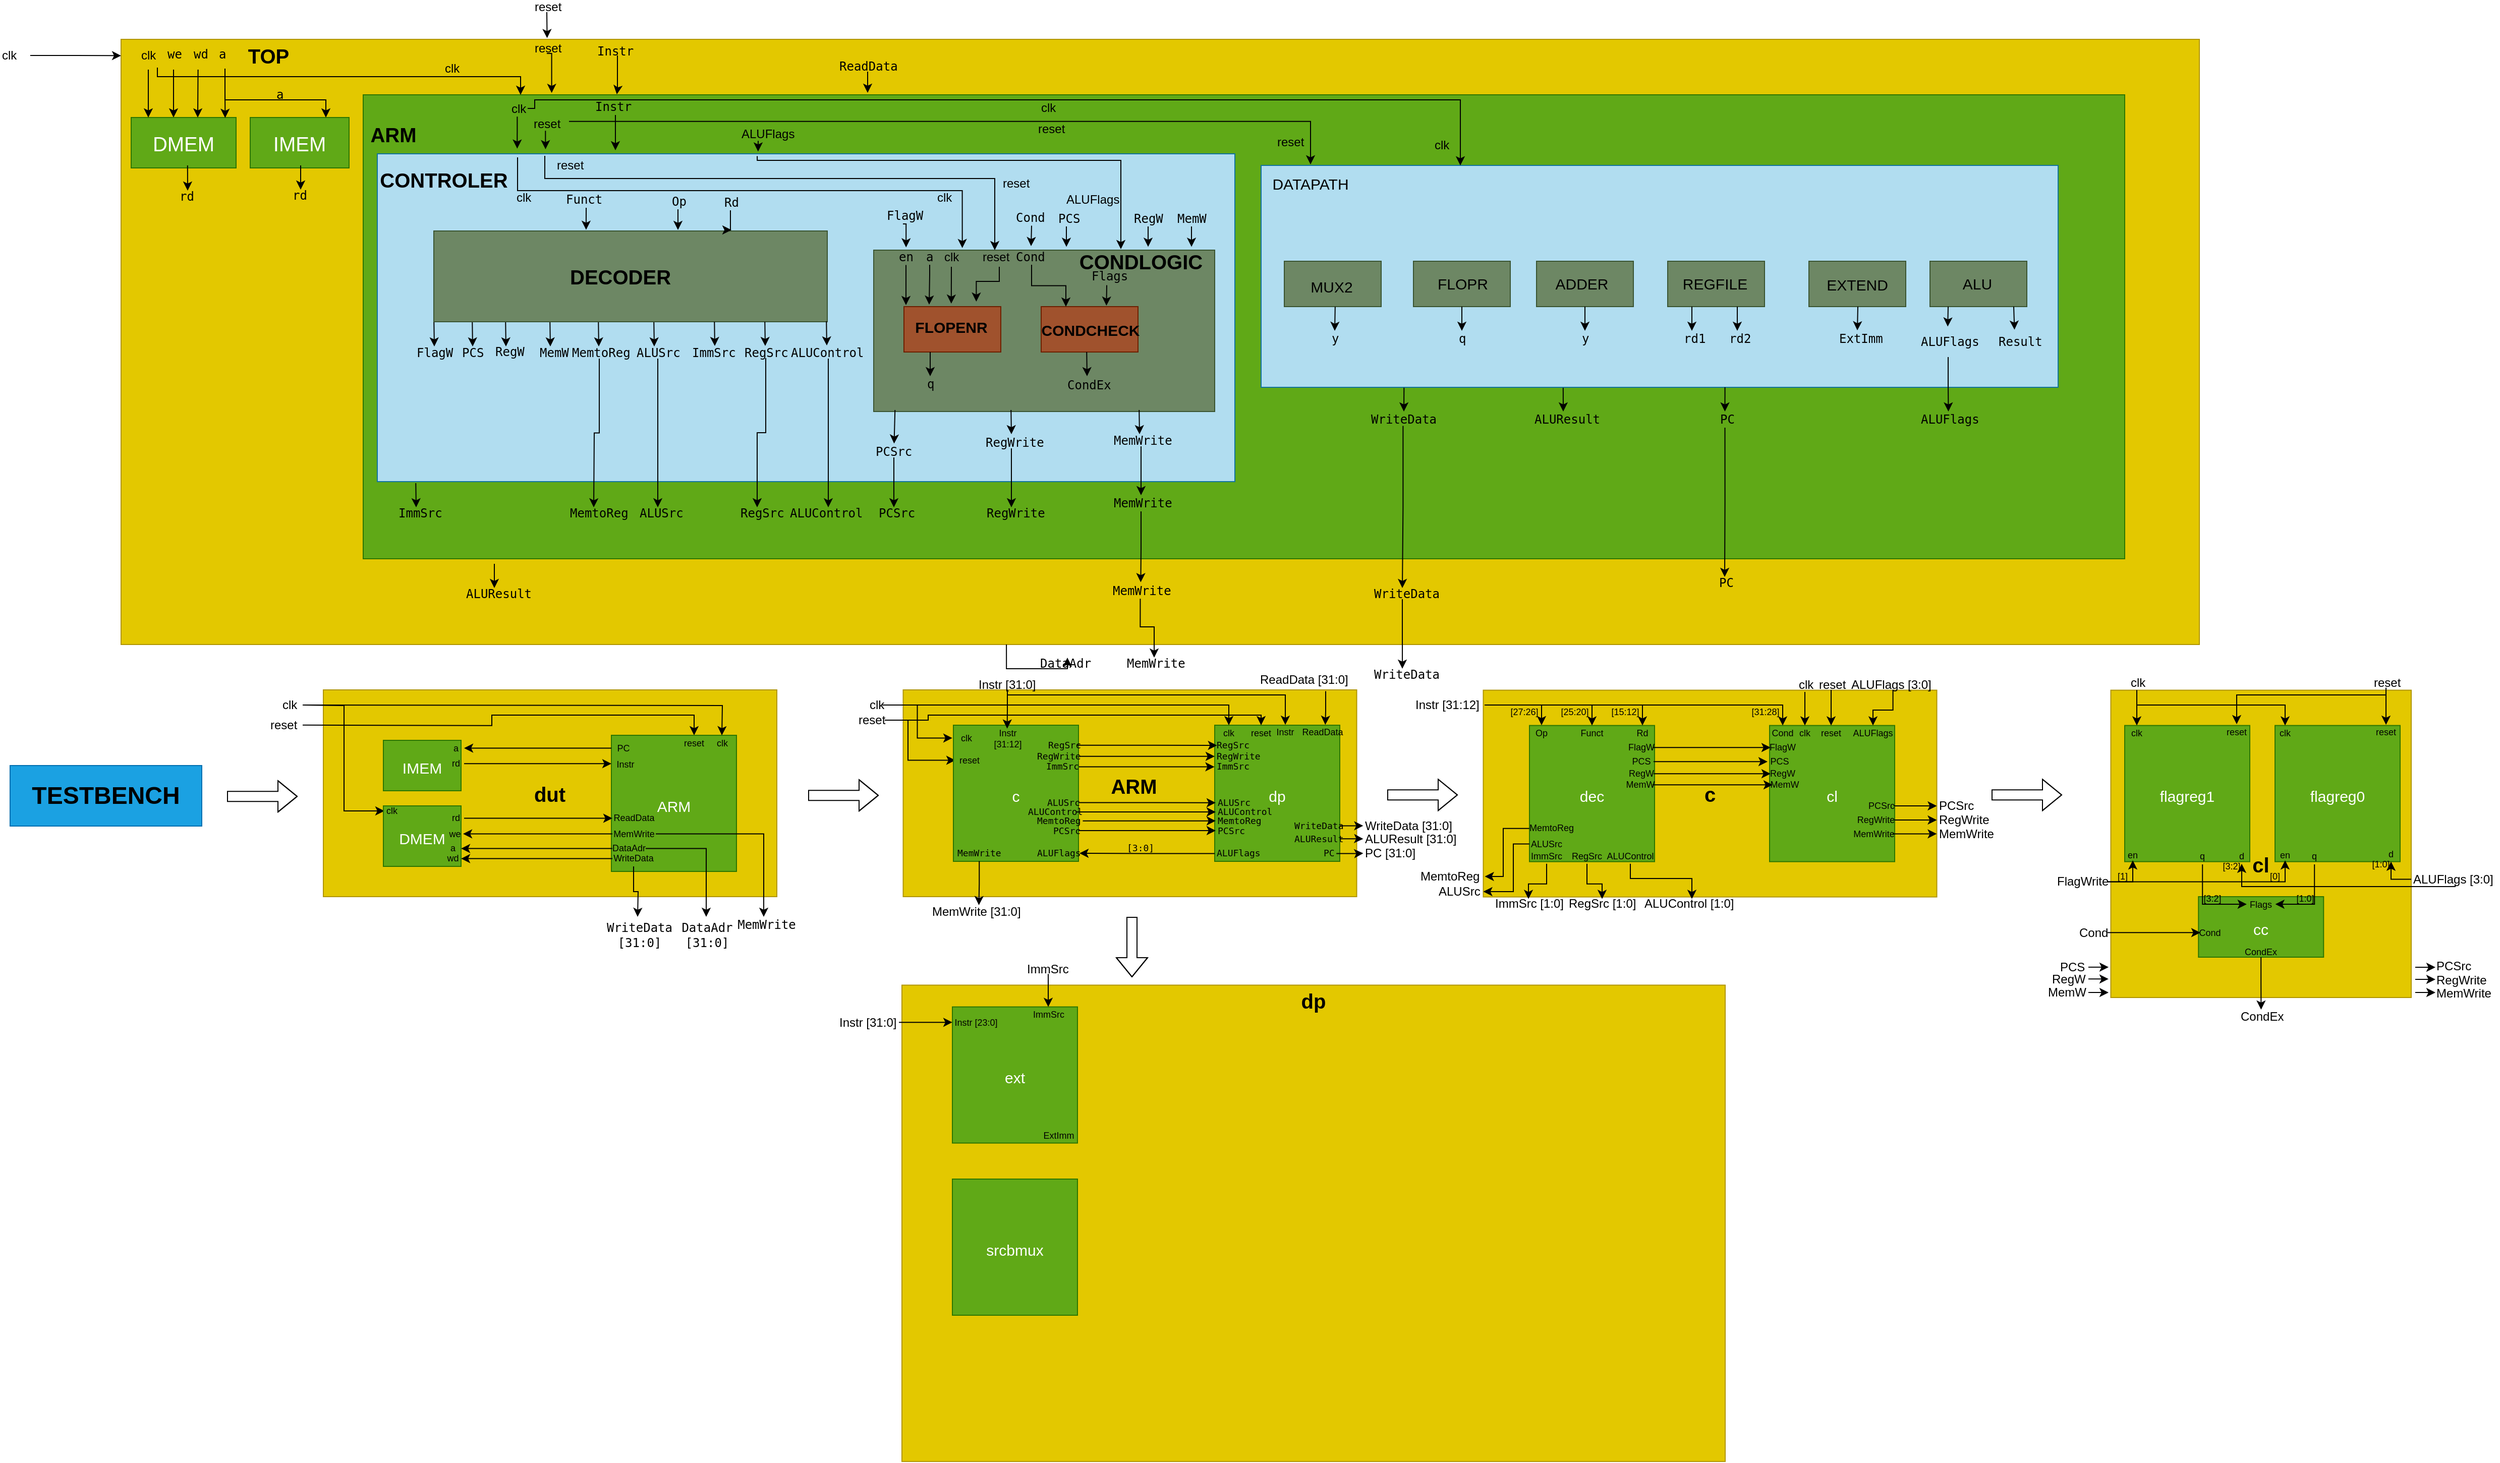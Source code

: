 <mxfile version="26.2.12">
  <diagram name="Página-1" id="NAmM1-ZtK7_rb2ben3PG">
    <mxGraphModel dx="816" dy="425" grid="1" gridSize="10" guides="1" tooltips="1" connect="1" arrows="1" fold="1" page="1" pageScale="1" pageWidth="827" pageHeight="1169" math="0" shadow="0">
      <root>
        <mxCell id="0" />
        <mxCell id="1" parent="0" />
        <mxCell id="LJNkUysy-Gn-ZSd2sY3m-12" value="" style="rounded=0;whiteSpace=wrap;html=1;fillColor=#e3c800;strokeColor=#B09500;fontColor=#000000;" parent="1" vertex="1">
          <mxGeometry x="160" y="90" width="2060" height="600" as="geometry" />
        </mxCell>
        <mxCell id="LJNkUysy-Gn-ZSd2sY3m-21" value="clk" style="text;html=1;align=left;verticalAlign=middle;whiteSpace=wrap;rounded=0;" parent="1" vertex="1">
          <mxGeometry x="40" y="91" width="30" height="30" as="geometry" />
        </mxCell>
        <mxCell id="LJNkUysy-Gn-ZSd2sY3m-22" value="TOP&amp;nbsp;" style="text;html=1;align=center;verticalAlign=middle;whiteSpace=wrap;rounded=0;fontSize=20;fontStyle=1;fontColor=light-dark(#000000,#000000);" parent="1" vertex="1">
          <mxGeometry x="260" y="81" width="98" height="50" as="geometry" />
        </mxCell>
        <mxCell id="LJNkUysy-Gn-ZSd2sY3m-25" value="reset" style="text;html=1;align=left;verticalAlign=middle;whiteSpace=wrap;rounded=0;" parent="1" vertex="1">
          <mxGeometry x="568" y="53" width="28" height="10" as="geometry" />
        </mxCell>
        <mxCell id="XlLsWRVdU46CiYbNEFcL-1" value="" style="rounded=0;whiteSpace=wrap;html=1;fillColor=#60a917;fontColor=#ffffff;strokeColor=#2D7600;" parent="1" vertex="1">
          <mxGeometry x="400" y="145" width="1746" height="460" as="geometry" />
        </mxCell>
        <mxCell id="XlLsWRVdU46CiYbNEFcL-2" value="" style="rounded=0;whiteSpace=wrap;html=1;" parent="1" vertex="1">
          <mxGeometry x="290" y="170" width="96" height="45" as="geometry" />
        </mxCell>
        <mxCell id="XlLsWRVdU46CiYbNEFcL-3" value="" style="rounded=0;whiteSpace=wrap;html=1;" parent="1" vertex="1">
          <mxGeometry x="178" y="170" width="96" height="45" as="geometry" />
        </mxCell>
        <mxCell id="XlLsWRVdU46CiYbNEFcL-7" value="&lt;span style=&quot;font-family: monospace;&quot;&gt;Instr&lt;/span&gt;" style="text;html=1;align=left;verticalAlign=middle;whiteSpace=wrap;rounded=0;" parent="1" vertex="1">
          <mxGeometry x="630" y="97" width="44" height="9" as="geometry" />
        </mxCell>
        <mxCell id="Tkcv1pHcStgOkspFxJvF-102" value="" style="edgeStyle=orthogonalEdgeStyle;rounded=0;orthogonalLoop=1;jettySize=auto;html=1;entryX=0.25;entryY=0;entryDx=0;entryDy=0;exitX=0.5;exitY=1;exitDx=0;exitDy=0;" parent="1" source="XlLsWRVdU46CiYbNEFcL-11" edge="1">
          <mxGeometry relative="1" as="geometry">
            <mxPoint x="227" y="120" as="sourcePoint" />
            <mxPoint x="212.0" y="167.5" as="targetPoint" />
          </mxGeometry>
        </mxCell>
        <mxCell id="XlLsWRVdU46CiYbNEFcL-11" value="&lt;code&gt;we&lt;/code&gt;" style="text;html=1;align=left;verticalAlign=middle;whiteSpace=wrap;rounded=0;" parent="1" vertex="1">
          <mxGeometry x="204" y="90" width="16" height="30" as="geometry" />
        </mxCell>
        <mxCell id="XlLsWRVdU46CiYbNEFcL-24" value="DMEM" style="text;html=1;align=center;verticalAlign=middle;whiteSpace=wrap;rounded=0;fontSize=20;fillColor=#60a917;fontColor=#ffffff;strokeColor=#2D7600;" parent="1" vertex="1">
          <mxGeometry x="170" y="167.5" width="104" height="50" as="geometry" />
        </mxCell>
        <mxCell id="XlLsWRVdU46CiYbNEFcL-29" value="IMEM" style="text;html=1;align=center;verticalAlign=middle;whiteSpace=wrap;rounded=0;fontSize=20;fillColor=#60a917;fontColor=#ffffff;strokeColor=#2D7600;" parent="1" vertex="1">
          <mxGeometry x="288" y="167.5" width="98" height="50" as="geometry" />
        </mxCell>
        <mxCell id="XlLsWRVdU46CiYbNEFcL-30" value="ARM" style="text;html=1;align=center;verticalAlign=middle;whiteSpace=wrap;rounded=0;fontSize=20;fontStyle=1;fontColor=light-dark(#000000,#000000);" parent="1" vertex="1">
          <mxGeometry x="381" y="159" width="98" height="50" as="geometry" />
        </mxCell>
        <mxCell id="XlLsWRVdU46CiYbNEFcL-31" value="" style="rounded=0;whiteSpace=wrap;html=1;fillColor=#b1ddf0;strokeColor=#10739e;" parent="1" vertex="1">
          <mxGeometry x="414" y="203.5" width="850" height="325" as="geometry" />
        </mxCell>
        <mxCell id="XlLsWRVdU46CiYbNEFcL-34" value="" style="rounded=0;whiteSpace=wrap;html=1;fillColor=#b1ddf0;strokeColor=#10739e;" parent="1" vertex="1">
          <mxGeometry x="1290" y="215" width="790" height="220" as="geometry" />
        </mxCell>
        <mxCell id="XlLsWRVdU46CiYbNEFcL-35" value="&lt;span style=&quot;font-size: 15px;&quot;&gt;DATA&lt;/span&gt;&lt;span style=&quot;font-size: 15px; background-color: transparent; color: light-dark(rgb(0, 0, 0), rgb(255, 255, 255));&quot;&gt;PATH&lt;/span&gt;" style="text;html=1;align=center;verticalAlign=middle;whiteSpace=wrap;rounded=0;fontSize=20;" parent="1" vertex="1">
          <mxGeometry x="1290" y="214" width="98" height="33.5" as="geometry" />
        </mxCell>
        <mxCell id="XlLsWRVdU46CiYbNEFcL-36" value="" style="rounded=0;whiteSpace=wrap;html=1;fillColor=#6d8764;fontColor=#ffffff;strokeColor=#3A5431;" parent="1" vertex="1">
          <mxGeometry x="470" y="280" width="390" height="90" as="geometry" />
        </mxCell>
        <mxCell id="XlLsWRVdU46CiYbNEFcL-38" value="" style="rounded=0;whiteSpace=wrap;html=1;fillColor=#6d8764;fontColor=#ffffff;strokeColor=#3A5431;" parent="1" vertex="1">
          <mxGeometry x="906" y="299" width="338" height="160" as="geometry" />
        </mxCell>
        <mxCell id="XlLsWRVdU46CiYbNEFcL-41" value="" style="rounded=0;whiteSpace=wrap;html=1;fillColor=#a0522d;fontColor=#ffffff;strokeColor=#6D1F00;" parent="1" vertex="1">
          <mxGeometry x="936" y="355" width="96" height="45" as="geometry" />
        </mxCell>
        <mxCell id="XlLsWRVdU46CiYbNEFcL-44" value="" style="rounded=0;whiteSpace=wrap;html=1;fillColor=#a0522d;fontColor=#ffffff;strokeColor=#6D1F00;" parent="1" vertex="1">
          <mxGeometry x="1072" y="355" width="96" height="45" as="geometry" />
        </mxCell>
        <mxCell id="XlLsWRVdU46CiYbNEFcL-45" value="&lt;span style=&quot;font-size: 15px;&quot;&gt;CONDCHECK&lt;/span&gt;" style="text;html=1;align=center;verticalAlign=middle;whiteSpace=wrap;rounded=0;fontSize=20;fontStyle=1;fontColor=light-dark(#000000,#000000);" parent="1" vertex="1">
          <mxGeometry x="1072" y="355" width="98" height="42.5" as="geometry" />
        </mxCell>
        <mxCell id="XlLsWRVdU46CiYbNEFcL-50" value="" style="rounded=0;whiteSpace=wrap;html=1;fillColor=#6d8764;fontColor=#ffffff;strokeColor=#3A5431;" parent="1" vertex="1">
          <mxGeometry x="1313" y="310" width="96" height="45" as="geometry" />
        </mxCell>
        <mxCell id="XlLsWRVdU46CiYbNEFcL-52" value="" style="rounded=0;whiteSpace=wrap;html=1;fillColor=#6d8764;fontColor=#ffffff;strokeColor=#3A5431;" parent="1" vertex="1">
          <mxGeometry x="1441" y="310" width="96" height="45" as="geometry" />
        </mxCell>
        <mxCell id="XlLsWRVdU46CiYbNEFcL-56" value="" style="rounded=0;whiteSpace=wrap;html=1;fillColor=#6d8764;fontColor=#ffffff;strokeColor=#3A5431;" parent="1" vertex="1">
          <mxGeometry x="1563" y="310" width="96" height="45" as="geometry" />
        </mxCell>
        <mxCell id="XlLsWRVdU46CiYbNEFcL-57" value="&lt;span style=&quot;font-size: 15px;&quot;&gt;ADDER&lt;/span&gt;" style="text;html=1;align=center;verticalAlign=middle;whiteSpace=wrap;rounded=0;fontSize=20;" parent="1" vertex="1">
          <mxGeometry x="1559" y="305" width="98" height="50" as="geometry" />
        </mxCell>
        <mxCell id="XlLsWRVdU46CiYbNEFcL-58" value="" style="rounded=0;whiteSpace=wrap;html=1;fillColor=#6d8764;fontColor=#ffffff;strokeColor=#3A5431;" parent="1" vertex="1">
          <mxGeometry x="1693" y="310" width="96" height="45" as="geometry" />
        </mxCell>
        <mxCell id="XlLsWRVdU46CiYbNEFcL-59" value="&lt;span style=&quot;font-size: 15px;&quot;&gt;REGFILE&lt;/span&gt;" style="text;html=1;align=center;verticalAlign=middle;whiteSpace=wrap;rounded=0;fontSize=20;" parent="1" vertex="1">
          <mxGeometry x="1691" y="304.5" width="98" height="50" as="geometry" />
        </mxCell>
        <mxCell id="XlLsWRVdU46CiYbNEFcL-60" value="" style="rounded=0;whiteSpace=wrap;html=1;fillColor=#6d8764;fontColor=#ffffff;strokeColor=#3A5431;" parent="1" vertex="1">
          <mxGeometry x="1833" y="310" width="96" height="45" as="geometry" />
        </mxCell>
        <mxCell id="XlLsWRVdU46CiYbNEFcL-61" value="&lt;span style=&quot;font-size: 15px;&quot;&gt;EXTEND&lt;/span&gt;" style="text;html=1;align=center;verticalAlign=middle;whiteSpace=wrap;rounded=0;fontSize=20;" parent="1" vertex="1">
          <mxGeometry x="1832" y="306" width="98" height="50" as="geometry" />
        </mxCell>
        <mxCell id="XlLsWRVdU46CiYbNEFcL-62" value="" style="rounded=0;whiteSpace=wrap;html=1;fillColor=#6d8764;fontColor=#ffffff;strokeColor=#3A5431;" parent="1" vertex="1">
          <mxGeometry x="1953" y="310" width="96" height="45" as="geometry" />
        </mxCell>
        <mxCell id="XlLsWRVdU46CiYbNEFcL-63" value="&lt;span style=&quot;font-size: 15px;&quot;&gt;ALU&lt;/span&gt;" style="text;html=1;align=center;verticalAlign=middle;whiteSpace=wrap;rounded=0;fontSize=20;" parent="1" vertex="1">
          <mxGeometry x="1951" y="305" width="98" height="50" as="geometry" />
        </mxCell>
        <mxCell id="Tkcv1pHcStgOkspFxJvF-100" value="" style="edgeStyle=orthogonalEdgeStyle;rounded=0;orthogonalLoop=1;jettySize=auto;html=1;" parent="1" source="tNusRQFWXDD-pon_z9ov-1" target="Tkcv1pHcStgOkspFxJvF-64" edge="1">
          <mxGeometry relative="1" as="geometry" />
        </mxCell>
        <mxCell id="tNusRQFWXDD-pon_z9ov-1" value="&lt;code&gt;ALUFlags&lt;/code&gt;" style="text;html=1;align=left;verticalAlign=middle;whiteSpace=wrap;rounded=0;" parent="1" vertex="1">
          <mxGeometry x="1942" y="375" width="58" height="30" as="geometry" />
        </mxCell>
        <mxCell id="tNusRQFWXDD-pon_z9ov-2" value="&lt;code&gt;Result&amp;nbsp;&lt;/code&gt;" style="text;html=1;align=left;verticalAlign=middle;whiteSpace=wrap;rounded=0;" parent="1" vertex="1">
          <mxGeometry x="2019" y="375" width="30" height="30" as="geometry" />
        </mxCell>
        <mxCell id="tNusRQFWXDD-pon_z9ov-3" style="edgeStyle=orthogonalEdgeStyle;rounded=0;orthogonalLoop=1;jettySize=auto;html=1;exitX=0.75;exitY=1;exitDx=0;exitDy=0;entryX=0.225;entryY=0.096;entryDx=0;entryDy=0;entryPerimeter=0;" parent="1" edge="1">
          <mxGeometry relative="1" as="geometry">
            <mxPoint x="2036" y="355" as="sourcePoint" />
            <mxPoint x="2036.75" y="377.88" as="targetPoint" />
          </mxGeometry>
        </mxCell>
        <mxCell id="tNusRQFWXDD-pon_z9ov-4" style="edgeStyle=orthogonalEdgeStyle;rounded=0;orthogonalLoop=1;jettySize=auto;html=1;exitX=0;exitY=1;exitDx=0;exitDy=0;entryX=0.353;entryY=-0.009;entryDx=0;entryDy=0;entryPerimeter=0;" parent="1" edge="1">
          <mxGeometry relative="1" as="geometry">
            <mxPoint x="1971" y="355" as="sourcePoint" />
            <mxPoint x="1970.59" y="374.73" as="targetPoint" />
          </mxGeometry>
        </mxCell>
        <mxCell id="tNusRQFWXDD-pon_z9ov-6" value="&lt;font face=&quot;monospace&quot;&gt;y&lt;/font&gt;" style="text;html=1;align=left;verticalAlign=middle;whiteSpace=wrap;rounded=0;" parent="1" vertex="1">
          <mxGeometry x="1358" y="379" width="10" height="16" as="geometry" />
        </mxCell>
        <mxCell id="tNusRQFWXDD-pon_z9ov-7" style="edgeStyle=orthogonalEdgeStyle;rounded=0;orthogonalLoop=1;jettySize=auto;html=1;exitX=0.525;exitY=1.003;exitDx=0;exitDy=0;entryX=0.5;entryY=0;entryDx=0;entryDy=0;exitPerimeter=0;" parent="1" source="XlLsWRVdU46CiYbNEFcL-50" target="tNusRQFWXDD-pon_z9ov-6" edge="1">
          <mxGeometry relative="1" as="geometry">
            <mxPoint x="1363.75" y="351" as="sourcePoint" />
            <mxPoint x="1363.75" y="375" as="targetPoint" />
          </mxGeometry>
        </mxCell>
        <mxCell id="tNusRQFWXDD-pon_z9ov-8" value="&lt;font face=&quot;monospace&quot;&gt;q&lt;/font&gt;" style="text;html=1;align=left;verticalAlign=middle;whiteSpace=wrap;rounded=0;" parent="1" vertex="1">
          <mxGeometry x="1484" y="379" width="10" height="16" as="geometry" />
        </mxCell>
        <mxCell id="tNusRQFWXDD-pon_z9ov-9" style="edgeStyle=orthogonalEdgeStyle;rounded=0;orthogonalLoop=1;jettySize=auto;html=1;exitX=0.525;exitY=1.003;exitDx=0;exitDy=0;entryX=0.5;entryY=0;entryDx=0;entryDy=0;exitPerimeter=0;" parent="1" target="tNusRQFWXDD-pon_z9ov-8" edge="1">
          <mxGeometry relative="1" as="geometry">
            <mxPoint x="1489" y="355" as="sourcePoint" />
            <mxPoint x="1489.75" y="375" as="targetPoint" />
          </mxGeometry>
        </mxCell>
        <mxCell id="tNusRQFWXDD-pon_z9ov-10" value="&lt;font face=&quot;monospace&quot;&gt;q&lt;/font&gt;" style="text;html=1;align=left;verticalAlign=middle;whiteSpace=wrap;rounded=0;" parent="1" vertex="1">
          <mxGeometry x="957" y="424" width="10" height="16" as="geometry" />
        </mxCell>
        <mxCell id="tNusRQFWXDD-pon_z9ov-11" style="edgeStyle=orthogonalEdgeStyle;rounded=0;orthogonalLoop=1;jettySize=auto;html=1;exitX=0.525;exitY=1.003;exitDx=0;exitDy=0;entryX=0.5;entryY=0;entryDx=0;entryDy=0;exitPerimeter=0;" parent="1" target="tNusRQFWXDD-pon_z9ov-10" edge="1">
          <mxGeometry relative="1" as="geometry">
            <mxPoint x="962" y="400" as="sourcePoint" />
            <mxPoint x="962.75" y="420" as="targetPoint" />
          </mxGeometry>
        </mxCell>
        <mxCell id="tNusRQFWXDD-pon_z9ov-16" value="&lt;font face=&quot;monospace&quot;&gt;y&lt;/font&gt;" style="text;html=1;align=left;verticalAlign=middle;whiteSpace=wrap;rounded=0;" parent="1" vertex="1">
          <mxGeometry x="1606" y="379" width="10" height="16" as="geometry" />
        </mxCell>
        <mxCell id="tNusRQFWXDD-pon_z9ov-17" style="edgeStyle=orthogonalEdgeStyle;rounded=0;orthogonalLoop=1;jettySize=auto;html=1;exitX=0.525;exitY=1.003;exitDx=0;exitDy=0;entryX=0.5;entryY=0;entryDx=0;entryDy=0;exitPerimeter=0;" parent="1" target="tNusRQFWXDD-pon_z9ov-16" edge="1">
          <mxGeometry relative="1" as="geometry">
            <mxPoint x="1611" y="355" as="sourcePoint" />
            <mxPoint x="1611.75" y="375" as="targetPoint" />
          </mxGeometry>
        </mxCell>
        <mxCell id="tNusRQFWXDD-pon_z9ov-20" value="&lt;font face=&quot;monospace&quot;&gt;rd1&lt;/font&gt;" style="text;html=1;align=left;verticalAlign=middle;whiteSpace=wrap;rounded=0;" parent="1" vertex="1">
          <mxGeometry x="1707" y="379" width="20" height="16" as="geometry" />
        </mxCell>
        <mxCell id="tNusRQFWXDD-pon_z9ov-21" style="edgeStyle=orthogonalEdgeStyle;rounded=0;orthogonalLoop=1;jettySize=auto;html=1;entryX=0.5;entryY=0;entryDx=0;entryDy=0;" parent="1" target="tNusRQFWXDD-pon_z9ov-20" edge="1">
          <mxGeometry relative="1" as="geometry">
            <mxPoint x="1717" y="355" as="sourcePoint" />
            <mxPoint x="1712.75" y="375" as="targetPoint" />
          </mxGeometry>
        </mxCell>
        <mxCell id="tNusRQFWXDD-pon_z9ov-24" value="&lt;font face=&quot;monospace&quot;&gt;rd2&lt;/font&gt;" style="text;html=1;align=left;verticalAlign=middle;whiteSpace=wrap;rounded=0;" parent="1" vertex="1">
          <mxGeometry x="1752" y="379" width="20" height="16" as="geometry" />
        </mxCell>
        <mxCell id="tNusRQFWXDD-pon_z9ov-25" style="edgeStyle=orthogonalEdgeStyle;rounded=0;orthogonalLoop=1;jettySize=auto;html=1;entryX=0.5;entryY=0;entryDx=0;entryDy=0;" parent="1" target="tNusRQFWXDD-pon_z9ov-24" edge="1">
          <mxGeometry relative="1" as="geometry">
            <mxPoint x="1762" y="355" as="sourcePoint" />
            <mxPoint x="1757.75" y="375" as="targetPoint" />
          </mxGeometry>
        </mxCell>
        <mxCell id="tNusRQFWXDD-pon_z9ov-26" style="edgeStyle=orthogonalEdgeStyle;rounded=0;orthogonalLoop=1;jettySize=auto;html=1;entryX=0.5;entryY=0;entryDx=0;entryDy=0;" parent="1" target="tNusRQFWXDD-pon_z9ov-27" edge="1">
          <mxGeometry relative="1" as="geometry">
            <mxPoint x="1881.5" y="355" as="sourcePoint" />
            <mxPoint x="1867.25" y="375" as="targetPoint" />
          </mxGeometry>
        </mxCell>
        <mxCell id="tNusRQFWXDD-pon_z9ov-27" value="&lt;code&gt;ExtImm&lt;/code&gt;" style="text;html=1;align=left;verticalAlign=middle;whiteSpace=wrap;rounded=0;" parent="1" vertex="1">
          <mxGeometry x="1860.5" y="378.5" width="41" height="16" as="geometry" />
        </mxCell>
        <mxCell id="tNusRQFWXDD-pon_z9ov-28" value="&lt;font face=&quot;monospace&quot;&gt;rd&lt;/font&gt;" style="text;html=1;align=left;verticalAlign=middle;whiteSpace=wrap;rounded=0;" parent="1" vertex="1">
          <mxGeometry x="216" y="240" width="20" height="11" as="geometry" />
        </mxCell>
        <mxCell id="tNusRQFWXDD-pon_z9ov-29" style="edgeStyle=orthogonalEdgeStyle;rounded=0;orthogonalLoop=1;jettySize=auto;html=1;exitX=0.5;exitY=1;exitDx=0;exitDy=0;entryX=0.5;entryY=0;entryDx=0;entryDy=0;" parent="1" target="tNusRQFWXDD-pon_z9ov-28" edge="1">
          <mxGeometry relative="1" as="geometry">
            <mxPoint x="225.9" y="215" as="sourcePoint" />
            <mxPoint x="225.9" y="239" as="targetPoint" />
          </mxGeometry>
        </mxCell>
        <mxCell id="tNusRQFWXDD-pon_z9ov-31" style="edgeStyle=orthogonalEdgeStyle;rounded=0;orthogonalLoop=1;jettySize=auto;html=1;exitX=0.5;exitY=1;exitDx=0;exitDy=0;entryX=0.5;entryY=0;entryDx=0;entryDy=0;" parent="1" target="tNusRQFWXDD-pon_z9ov-32" edge="1">
          <mxGeometry relative="1" as="geometry">
            <mxPoint x="338" y="215" as="sourcePoint" />
            <mxPoint x="333.75" y="235" as="targetPoint" />
          </mxGeometry>
        </mxCell>
        <mxCell id="tNusRQFWXDD-pon_z9ov-32" value="&lt;font face=&quot;monospace&quot;&gt;rd&lt;/font&gt;" style="text;html=1;align=left;verticalAlign=middle;whiteSpace=wrap;rounded=0;" parent="1" vertex="1">
          <mxGeometry x="328" y="239" width="20" height="11" as="geometry" />
        </mxCell>
        <mxCell id="tNusRQFWXDD-pon_z9ov-33" value="&lt;code&gt;ALUResult&lt;/code&gt;" style="text;html=1;align=left;verticalAlign=middle;whiteSpace=wrap;rounded=0;" parent="1" vertex="1">
          <mxGeometry x="500" y="634" width="60" height="11" as="geometry" />
        </mxCell>
        <mxCell id="tNusRQFWXDD-pon_z9ov-34" style="edgeStyle=orthogonalEdgeStyle;rounded=0;orthogonalLoop=1;jettySize=auto;html=1;entryX=0.5;entryY=0;entryDx=0;entryDy=0;" parent="1" target="tNusRQFWXDD-pon_z9ov-33" edge="1">
          <mxGeometry relative="1" as="geometry">
            <mxPoint x="530" y="610" as="sourcePoint" />
            <mxPoint x="505.75" y="630" as="targetPoint" />
          </mxGeometry>
        </mxCell>
        <mxCell id="tNusRQFWXDD-pon_z9ov-35" value="&lt;code&gt;WriteData&lt;/code&gt;" style="text;html=1;align=left;verticalAlign=middle;whiteSpace=wrap;rounded=0;" parent="1" vertex="1">
          <mxGeometry x="1400" y="634" width="60" height="11" as="geometry" />
        </mxCell>
        <mxCell id="tNusRQFWXDD-pon_z9ov-37" style="edgeStyle=orthogonalEdgeStyle;rounded=0;orthogonalLoop=1;jettySize=auto;html=1;exitX=0.57;exitY=0.888;exitDx=0;exitDy=0;exitPerimeter=0;" parent="1" source="Tkcv1pHcStgOkspFxJvF-76" target="tNusRQFWXDD-pon_z9ov-35" edge="1">
          <mxGeometry relative="1" as="geometry">
            <mxPoint x="1439.92" y="610" as="sourcePoint" />
            <mxPoint x="1439.92" y="634" as="targetPoint" />
          </mxGeometry>
        </mxCell>
        <mxCell id="Tkcv1pHcStgOkspFxJvF-1" value="&lt;code&gt;RegSrc&lt;/code&gt;" style="text;html=1;align=left;verticalAlign=middle;whiteSpace=wrap;rounded=0;" parent="1" vertex="1">
          <mxGeometry x="772" y="554" width="37" height="11" as="geometry" />
        </mxCell>
        <mxCell id="Tkcv1pHcStgOkspFxJvF-2" style="edgeStyle=orthogonalEdgeStyle;rounded=0;orthogonalLoop=1;jettySize=auto;html=1;entryX=0.5;entryY=0;entryDx=0;entryDy=0;exitX=0.5;exitY=1;exitDx=0;exitDy=0;" parent="1" source="Tkcv1pHcStgOkspFxJvF-44" target="Tkcv1pHcStgOkspFxJvF-1" edge="1">
          <mxGeometry relative="1" as="geometry">
            <mxPoint x="789" y="530" as="sourcePoint" />
            <mxPoint x="777.75" y="550" as="targetPoint" />
            <Array as="points" />
          </mxGeometry>
        </mxCell>
        <mxCell id="Tkcv1pHcStgOkspFxJvF-6" value="&lt;code&gt;RegWrite&lt;/code&gt;" style="text;html=1;align=left;verticalAlign=middle;whiteSpace=wrap;rounded=0;" parent="1" vertex="1">
          <mxGeometry x="1016" y="554" width="53" height="11" as="geometry" />
        </mxCell>
        <mxCell id="Tkcv1pHcStgOkspFxJvF-8" style="edgeStyle=orthogonalEdgeStyle;rounded=0;orthogonalLoop=1;jettySize=auto;html=1;exitX=0.486;exitY=1;exitDx=0;exitDy=0;exitPerimeter=0;" parent="1" edge="1">
          <mxGeometry relative="1" as="geometry">
            <mxPoint x="452.13" y="530" as="sourcePoint" />
            <mxPoint x="452.5" y="554" as="targetPoint" />
          </mxGeometry>
        </mxCell>
        <mxCell id="Tkcv1pHcStgOkspFxJvF-9" value="&lt;code&gt;ImmSrc&lt;/code&gt;" style="text;html=1;align=left;verticalAlign=middle;whiteSpace=wrap;rounded=0;" parent="1" vertex="1">
          <mxGeometry x="433" y="554" width="40" height="11" as="geometry" />
        </mxCell>
        <mxCell id="Tkcv1pHcStgOkspFxJvF-10" style="edgeStyle=orthogonalEdgeStyle;rounded=0;orthogonalLoop=1;jettySize=auto;html=1;exitX=0.5;exitY=1;exitDx=0;exitDy=0;entryX=0.5;entryY=0;entryDx=0;entryDy=0;" parent="1" source="Tkcv1pHcStgOkspFxJvF-40" target="Tkcv1pHcStgOkspFxJvF-11" edge="1">
          <mxGeometry relative="1" as="geometry">
            <mxPoint x="684.13" y="530.01" as="sourcePoint" />
            <mxPoint x="684.5" y="554.01" as="targetPoint" />
          </mxGeometry>
        </mxCell>
        <mxCell id="Tkcv1pHcStgOkspFxJvF-11" value="&lt;code&gt;ALUSrc&lt;/code&gt;" style="text;html=1;align=left;verticalAlign=middle;whiteSpace=wrap;rounded=0;" parent="1" vertex="1">
          <mxGeometry x="672" y="554.01" width="40" height="11" as="geometry" />
        </mxCell>
        <mxCell id="Tkcv1pHcStgOkspFxJvF-12" value="&lt;code&gt;ALUControl&lt;/code&gt;" style="text;html=1;align=left;verticalAlign=middle;whiteSpace=wrap;rounded=0;" parent="1" vertex="1">
          <mxGeometry x="821" y="554.02" width="70" height="11" as="geometry" />
        </mxCell>
        <mxCell id="Tkcv1pHcStgOkspFxJvF-16" value="&lt;code&gt;MemWrite&lt;/code&gt;" style="text;html=1;align=left;verticalAlign=middle;whiteSpace=wrap;rounded=0;" parent="1" vertex="1">
          <mxGeometry x="1142" y="542" width="58" height="16" as="geometry" />
        </mxCell>
        <mxCell id="Tkcv1pHcStgOkspFxJvF-18" value="&lt;code&gt;MemtoReg&lt;/code&gt;" style="text;html=1;align=left;verticalAlign=middle;whiteSpace=wrap;rounded=0;" parent="1" vertex="1">
          <mxGeometry x="603" y="554.02" width="58" height="11" as="geometry" />
        </mxCell>
        <mxCell id="Tkcv1pHcStgOkspFxJvF-19" style="edgeStyle=orthogonalEdgeStyle;rounded=0;orthogonalLoop=1;jettySize=auto;html=1;exitX=0.5;exitY=1;exitDx=0;exitDy=0;" parent="1" source="Tkcv1pHcStgOkspFxJvF-39" edge="1">
          <mxGeometry relative="1" as="geometry">
            <mxPoint x="628.13" y="530.02" as="sourcePoint" />
            <mxPoint x="628.5" y="554.02" as="targetPoint" />
          </mxGeometry>
        </mxCell>
        <mxCell id="Tkcv1pHcStgOkspFxJvF-20" value="&lt;code&gt;PCSrc&lt;/code&gt;" style="text;html=1;align=left;verticalAlign=middle;whiteSpace=wrap;rounded=0;" parent="1" vertex="1">
          <mxGeometry x="909" y="554" width="34" height="11" as="geometry" />
        </mxCell>
        <mxCell id="Tkcv1pHcStgOkspFxJvF-34" style="edgeStyle=orthogonalEdgeStyle;rounded=0;orthogonalLoop=1;jettySize=auto;html=1;exitX=0.486;exitY=1;exitDx=0;exitDy=0;exitPerimeter=0;" parent="1" edge="1">
          <mxGeometry relative="1" as="geometry">
            <mxPoint x="541.13" y="370.5" as="sourcePoint" />
            <mxPoint x="541.5" y="394.5" as="targetPoint" />
          </mxGeometry>
        </mxCell>
        <mxCell id="Tkcv1pHcStgOkspFxJvF-35" value="&lt;code&gt;RegW&lt;/code&gt;" style="text;html=1;align=left;verticalAlign=middle;whiteSpace=wrap;rounded=0;" parent="1" vertex="1">
          <mxGeometry x="529" y="394.5" width="18" height="11" as="geometry" />
        </mxCell>
        <mxCell id="Tkcv1pHcStgOkspFxJvF-36" value="&lt;code&gt;MemW&lt;/code&gt;" style="text;html=1;align=left;verticalAlign=middle;whiteSpace=wrap;rounded=0;" parent="1" vertex="1">
          <mxGeometry x="573" y="395.5" width="18" height="11" as="geometry" />
        </mxCell>
        <mxCell id="Tkcv1pHcStgOkspFxJvF-37" style="edgeStyle=orthogonalEdgeStyle;rounded=0;orthogonalLoop=1;jettySize=auto;html=1;exitX=0.486;exitY=1;exitDx=0;exitDy=0;exitPerimeter=0;" parent="1" edge="1">
          <mxGeometry relative="1" as="geometry">
            <mxPoint x="585.13" y="370.5" as="sourcePoint" />
            <mxPoint x="585.5" y="394.5" as="targetPoint" />
          </mxGeometry>
        </mxCell>
        <mxCell id="Tkcv1pHcStgOkspFxJvF-38" style="edgeStyle=orthogonalEdgeStyle;rounded=0;orthogonalLoop=1;jettySize=auto;html=1;exitX=0.486;exitY=1;exitDx=0;exitDy=0;exitPerimeter=0;" parent="1" edge="1">
          <mxGeometry relative="1" as="geometry">
            <mxPoint x="633.13" y="370.5" as="sourcePoint" />
            <mxPoint x="633.5" y="394.5" as="targetPoint" />
          </mxGeometry>
        </mxCell>
        <mxCell id="Tkcv1pHcStgOkspFxJvF-39" value="&lt;code&gt;MemtoReg&lt;/code&gt;" style="text;html=1;align=left;verticalAlign=middle;whiteSpace=wrap;rounded=0;" parent="1" vertex="1">
          <mxGeometry x="605" y="395.5" width="58" height="11" as="geometry" />
        </mxCell>
        <mxCell id="Tkcv1pHcStgOkspFxJvF-40" value="&lt;code&gt;ALUSrc&lt;/code&gt;" style="text;html=1;align=left;verticalAlign=middle;whiteSpace=wrap;rounded=0;" parent="1" vertex="1">
          <mxGeometry x="669" y="395.5" width="46" height="11" as="geometry" />
        </mxCell>
        <mxCell id="Tkcv1pHcStgOkspFxJvF-41" style="edgeStyle=orthogonalEdgeStyle;rounded=0;orthogonalLoop=1;jettySize=auto;html=1;exitX=0.486;exitY=1;exitDx=0;exitDy=0;exitPerimeter=0;" parent="1" edge="1">
          <mxGeometry relative="1" as="geometry">
            <mxPoint x="688.13" y="370.5" as="sourcePoint" />
            <mxPoint x="688.5" y="394.5" as="targetPoint" />
          </mxGeometry>
        </mxCell>
        <mxCell id="Tkcv1pHcStgOkspFxJvF-42" value="&lt;code&gt;ImmSrc&lt;/code&gt;" style="text;html=1;align=left;verticalAlign=middle;whiteSpace=wrap;rounded=0;" parent="1" vertex="1">
          <mxGeometry x="724" y="395" width="46" height="11" as="geometry" />
        </mxCell>
        <mxCell id="Tkcv1pHcStgOkspFxJvF-43" style="edgeStyle=orthogonalEdgeStyle;rounded=0;orthogonalLoop=1;jettySize=auto;html=1;exitX=0.486;exitY=1;exitDx=0;exitDy=0;exitPerimeter=0;" parent="1" edge="1">
          <mxGeometry relative="1" as="geometry">
            <mxPoint x="748.13" y="370" as="sourcePoint" />
            <mxPoint x="748.5" y="394" as="targetPoint" />
          </mxGeometry>
        </mxCell>
        <mxCell id="Tkcv1pHcStgOkspFxJvF-44" value="&lt;code&gt;RegSrc&lt;/code&gt;" style="text;html=1;align=left;verticalAlign=middle;whiteSpace=wrap;rounded=0;" parent="1" vertex="1">
          <mxGeometry x="776" y="395" width="46" height="11" as="geometry" />
        </mxCell>
        <mxCell id="Tkcv1pHcStgOkspFxJvF-45" style="edgeStyle=orthogonalEdgeStyle;rounded=0;orthogonalLoop=1;jettySize=auto;html=1;exitX=0.486;exitY=1;exitDx=0;exitDy=0;exitPerimeter=0;" parent="1" edge="1">
          <mxGeometry relative="1" as="geometry">
            <mxPoint x="798.13" y="370" as="sourcePoint" />
            <mxPoint x="798.5" y="394" as="targetPoint" />
          </mxGeometry>
        </mxCell>
        <mxCell id="Tkcv1pHcStgOkspFxJvF-46" value="&lt;code&gt;FlagW&lt;/code&gt;" style="text;html=1;align=left;verticalAlign=middle;whiteSpace=wrap;rounded=0;" parent="1" vertex="1">
          <mxGeometry x="451" y="395.5" width="40" height="11" as="geometry" />
        </mxCell>
        <mxCell id="Tkcv1pHcStgOkspFxJvF-47" style="edgeStyle=orthogonalEdgeStyle;rounded=0;orthogonalLoop=1;jettySize=auto;html=1;exitX=0.486;exitY=1;exitDx=0;exitDy=0;exitPerimeter=0;" parent="1" edge="1">
          <mxGeometry relative="1" as="geometry">
            <mxPoint x="470.13" y="370.5" as="sourcePoint" />
            <mxPoint x="470.5" y="394.5" as="targetPoint" />
          </mxGeometry>
        </mxCell>
        <mxCell id="Tkcv1pHcStgOkspFxJvF-48" style="edgeStyle=orthogonalEdgeStyle;rounded=0;orthogonalLoop=1;jettySize=auto;html=1;exitX=0.486;exitY=1;exitDx=0;exitDy=0;exitPerimeter=0;" parent="1" edge="1">
          <mxGeometry relative="1" as="geometry">
            <mxPoint x="508.13" y="370.5" as="sourcePoint" />
            <mxPoint x="508.5" y="394.5" as="targetPoint" />
          </mxGeometry>
        </mxCell>
        <mxCell id="Tkcv1pHcStgOkspFxJvF-49" value="&lt;code&gt;PCS&lt;/code&gt;" style="text;html=1;align=left;verticalAlign=middle;whiteSpace=wrap;rounded=0;" parent="1" vertex="1">
          <mxGeometry x="496" y="395.5" width="18" height="11" as="geometry" />
        </mxCell>
        <mxCell id="Tkcv1pHcStgOkspFxJvF-50" style="edgeStyle=orthogonalEdgeStyle;rounded=0;orthogonalLoop=1;jettySize=auto;html=1;exitX=0.486;exitY=1;exitDx=0;exitDy=0;exitPerimeter=0;" parent="1" edge="1">
          <mxGeometry relative="1" as="geometry">
            <mxPoint x="859.13" y="369.5" as="sourcePoint" />
            <mxPoint x="859.5" y="393.5" as="targetPoint" />
          </mxGeometry>
        </mxCell>
        <mxCell id="CKNrUkSeNn1A6rp5u34P-62" style="edgeStyle=orthogonalEdgeStyle;rounded=0;orthogonalLoop=1;jettySize=auto;html=1;exitX=0.5;exitY=1;exitDx=0;exitDy=0;entryX=0.5;entryY=0;entryDx=0;entryDy=0;" parent="1" edge="1">
          <mxGeometry relative="1" as="geometry">
            <mxPoint x="861" y="406.5" as="sourcePoint" />
            <mxPoint x="861" y="554.02" as="targetPoint" />
          </mxGeometry>
        </mxCell>
        <mxCell id="Tkcv1pHcStgOkspFxJvF-51" value="&lt;code&gt;ALUControl&lt;/code&gt;" style="text;html=1;align=left;verticalAlign=middle;whiteSpace=wrap;rounded=0;" parent="1" vertex="1">
          <mxGeometry x="822" y="395.5" width="68" height="11" as="geometry" />
        </mxCell>
        <mxCell id="CKNrUkSeNn1A6rp5u34P-59" value="" style="edgeStyle=orthogonalEdgeStyle;rounded=0;orthogonalLoop=1;jettySize=auto;html=1;" parent="1" source="Tkcv1pHcStgOkspFxJvF-53" target="Tkcv1pHcStgOkspFxJvF-20" edge="1">
          <mxGeometry relative="1" as="geometry" />
        </mxCell>
        <mxCell id="Tkcv1pHcStgOkspFxJvF-53" value="&lt;code&gt;PCSrc&lt;/code&gt;" style="text;html=1;align=left;verticalAlign=middle;whiteSpace=wrap;rounded=0;" parent="1" vertex="1">
          <mxGeometry x="906" y="493.5" width="40" height="11" as="geometry" />
        </mxCell>
        <mxCell id="Tkcv1pHcStgOkspFxJvF-54" style="edgeStyle=orthogonalEdgeStyle;rounded=0;orthogonalLoop=1;jettySize=auto;html=1;exitX=0.486;exitY=1;exitDx=0;exitDy=0;exitPerimeter=0;entryX=0.506;entryY=-0.249;entryDx=0;entryDy=0;entryPerimeter=0;" parent="1" target="Tkcv1pHcStgOkspFxJvF-53" edge="1">
          <mxGeometry relative="1" as="geometry">
            <mxPoint x="927.13" y="457.5" as="sourcePoint" />
            <mxPoint x="927.5" y="481.5" as="targetPoint" />
          </mxGeometry>
        </mxCell>
        <mxCell id="Tkcv1pHcStgOkspFxJvF-58" style="edgeStyle=orthogonalEdgeStyle;rounded=0;orthogonalLoop=1;jettySize=auto;html=1;exitX=0.486;exitY=1;exitDx=0;exitDy=0;exitPerimeter=0;" parent="1" edge="1">
          <mxGeometry relative="1" as="geometry">
            <mxPoint x="1042.13" y="457.5" as="sourcePoint" />
            <mxPoint x="1042.5" y="481.5" as="targetPoint" />
          </mxGeometry>
        </mxCell>
        <mxCell id="CKNrUkSeNn1A6rp5u34P-61" value="" style="edgeStyle=orthogonalEdgeStyle;rounded=0;orthogonalLoop=1;jettySize=auto;html=1;" parent="1" source="Tkcv1pHcStgOkspFxJvF-59" target="Tkcv1pHcStgOkspFxJvF-6" edge="1">
          <mxGeometry relative="1" as="geometry" />
        </mxCell>
        <mxCell id="Tkcv1pHcStgOkspFxJvF-59" value="&lt;code&gt;RegWrite&lt;/code&gt;" style="text;html=1;align=left;verticalAlign=middle;whiteSpace=wrap;rounded=0;" parent="1" vertex="1">
          <mxGeometry x="1015" y="484.5" width="55" height="11" as="geometry" />
        </mxCell>
        <mxCell id="CKNrUkSeNn1A6rp5u34P-36" value="" style="edgeStyle=orthogonalEdgeStyle;rounded=0;orthogonalLoop=1;jettySize=auto;html=1;" parent="1" source="Tkcv1pHcStgOkspFxJvF-60" target="Tkcv1pHcStgOkspFxJvF-16" edge="1">
          <mxGeometry relative="1" as="geometry" />
        </mxCell>
        <mxCell id="Tkcv1pHcStgOkspFxJvF-60" value="&lt;code&gt;MemWrite&lt;/code&gt;" style="text;html=1;align=left;verticalAlign=middle;whiteSpace=wrap;rounded=0;" parent="1" vertex="1">
          <mxGeometry x="1142" y="482.5" width="58" height="11" as="geometry" />
        </mxCell>
        <mxCell id="Tkcv1pHcStgOkspFxJvF-61" style="edgeStyle=orthogonalEdgeStyle;rounded=0;orthogonalLoop=1;jettySize=auto;html=1;exitX=0.486;exitY=1;exitDx=0;exitDy=0;exitPerimeter=0;" parent="1" edge="1">
          <mxGeometry relative="1" as="geometry">
            <mxPoint x="1169.13" y="457.5" as="sourcePoint" />
            <mxPoint x="1169.5" y="481.5" as="targetPoint" />
          </mxGeometry>
        </mxCell>
        <mxCell id="Tkcv1pHcStgOkspFxJvF-62" value="&lt;code&gt;CondEx&lt;/code&gt;" style="text;html=1;align=left;verticalAlign=middle;whiteSpace=wrap;rounded=0;" parent="1" vertex="1">
          <mxGeometry x="1096" y="427" width="40" height="11" as="geometry" />
        </mxCell>
        <mxCell id="Tkcv1pHcStgOkspFxJvF-63" style="edgeStyle=orthogonalEdgeStyle;rounded=0;orthogonalLoop=1;jettySize=auto;html=1;exitX=0.486;exitY=1;exitDx=0;exitDy=0;exitPerimeter=0;" parent="1" edge="1">
          <mxGeometry relative="1" as="geometry">
            <mxPoint x="1117.13" y="400" as="sourcePoint" />
            <mxPoint x="1117.5" y="424" as="targetPoint" />
          </mxGeometry>
        </mxCell>
        <mxCell id="Tkcv1pHcStgOkspFxJvF-64" value="&lt;code&gt;ALUFlags&lt;/code&gt;" style="text;html=1;align=left;verticalAlign=middle;whiteSpace=wrap;rounded=0;" parent="1" vertex="1">
          <mxGeometry x="1941.5" y="459" width="59.5" height="16" as="geometry" />
        </mxCell>
        <mxCell id="Tkcv1pHcStgOkspFxJvF-69" style="edgeStyle=orthogonalEdgeStyle;rounded=0;orthogonalLoop=1;jettySize=auto;html=1;entryX=0.5;entryY=0;entryDx=0;entryDy=0;exitX=0.582;exitY=1;exitDx=0;exitDy=0;exitPerimeter=0;" parent="1" source="XlLsWRVdU46CiYbNEFcL-34" target="Tkcv1pHcStgOkspFxJvF-70" edge="1">
          <mxGeometry relative="1" as="geometry">
            <mxPoint x="1764.5" y="435" as="sourcePoint" />
            <mxPoint x="1750.25" y="455" as="targetPoint" />
          </mxGeometry>
        </mxCell>
        <mxCell id="CKNrUkSeNn1A6rp5u34P-98" style="edgeStyle=orthogonalEdgeStyle;rounded=0;orthogonalLoop=1;jettySize=auto;html=1;exitX=0.5;exitY=1;exitDx=0;exitDy=0;entryX=0.5;entryY=0;entryDx=0;entryDy=0;" parent="1" source="Tkcv1pHcStgOkspFxJvF-70" target="CKNrUkSeNn1A6rp5u34P-96" edge="1">
          <mxGeometry relative="1" as="geometry" />
        </mxCell>
        <mxCell id="Tkcv1pHcStgOkspFxJvF-70" value="&lt;code&gt;PC&lt;/code&gt;" style="text;html=1;align=left;verticalAlign=middle;whiteSpace=wrap;rounded=0;" parent="1" vertex="1">
          <mxGeometry x="1742.5" y="459" width="14.5" height="16" as="geometry" />
        </mxCell>
        <mxCell id="Tkcv1pHcStgOkspFxJvF-74" style="edgeStyle=orthogonalEdgeStyle;rounded=0;orthogonalLoop=1;jettySize=auto;html=1;entryX=0.5;entryY=0;entryDx=0;entryDy=0;exitX=0.379;exitY=1.002;exitDx=0;exitDy=0;exitPerimeter=0;" parent="1" source="XlLsWRVdU46CiYbNEFcL-34" target="Tkcv1pHcStgOkspFxJvF-75" edge="1">
          <mxGeometry relative="1" as="geometry">
            <mxPoint x="1581" y="435" as="sourcePoint" />
            <mxPoint x="1566.75" y="455" as="targetPoint" />
          </mxGeometry>
        </mxCell>
        <mxCell id="Tkcv1pHcStgOkspFxJvF-75" value="&lt;code&gt;ALUResult&lt;/code&gt;" style="text;html=1;align=left;verticalAlign=middle;whiteSpace=wrap;rounded=0;" parent="1" vertex="1">
          <mxGeometry x="1559" y="459" width="61" height="16" as="geometry" />
        </mxCell>
        <mxCell id="Tkcv1pHcStgOkspFxJvF-76" value="&lt;code&gt;WriteData&lt;/code&gt;" style="text;html=1;align=left;verticalAlign=middle;whiteSpace=wrap;rounded=0;" parent="1" vertex="1">
          <mxGeometry x="1396.5" y="459" width="60" height="16" as="geometry" />
        </mxCell>
        <mxCell id="Tkcv1pHcStgOkspFxJvF-77" style="edgeStyle=orthogonalEdgeStyle;rounded=0;orthogonalLoop=1;jettySize=auto;html=1;entryX=0.5;entryY=0;entryDx=0;entryDy=0;exitX=0.173;exitY=1.002;exitDx=0;exitDy=0;exitPerimeter=0;" parent="1" edge="1">
          <mxGeometry relative="1" as="geometry">
            <mxPoint x="1431.67" y="435.44" as="sourcePoint" />
            <mxPoint x="1431.5" y="459" as="targetPoint" />
          </mxGeometry>
        </mxCell>
        <mxCell id="Tkcv1pHcStgOkspFxJvF-79" value="&lt;code&gt;MemWrite&lt;/code&gt;" style="text;html=1;align=left;verticalAlign=middle;whiteSpace=wrap;rounded=0;" parent="1" vertex="1">
          <mxGeometry x="1155" y="703" width="58" height="11" as="geometry" />
        </mxCell>
        <mxCell id="Tkcv1pHcStgOkspFxJvF-83" value="&lt;code&gt;WriteData&lt;/code&gt;" style="text;html=1;align=left;verticalAlign=middle;whiteSpace=wrap;rounded=0;" parent="1" vertex="1">
          <mxGeometry x="1400" y="714" width="60" height="11" as="geometry" />
        </mxCell>
        <mxCell id="Tkcv1pHcStgOkspFxJvF-84" style="edgeStyle=orthogonalEdgeStyle;rounded=0;orthogonalLoop=1;jettySize=auto;html=1;entryX=0.5;entryY=0;entryDx=0;entryDy=0;" parent="1" source="tNusRQFWXDD-pon_z9ov-35" target="Tkcv1pHcStgOkspFxJvF-83" edge="1">
          <mxGeometry relative="1" as="geometry">
            <mxPoint x="1434.92" y="690" as="sourcePoint" />
            <mxPoint x="1434.92" y="714" as="targetPoint" />
          </mxGeometry>
        </mxCell>
        <mxCell id="Tkcv1pHcStgOkspFxJvF-97" value="" style="edgeStyle=orthogonalEdgeStyle;rounded=0;orthogonalLoop=1;jettySize=auto;html=1;exitX=0.504;exitY=1.244;exitDx=0;exitDy=0;exitPerimeter=0;" parent="1" source="Tkcv1pHcStgOkspFxJvF-94" target="Tkcv1pHcStgOkspFxJvF-79" edge="1">
          <mxGeometry relative="1" as="geometry" />
        </mxCell>
        <mxCell id="Tkcv1pHcStgOkspFxJvF-94" value="&lt;code&gt;MemWrite&lt;/code&gt;" style="text;html=1;align=left;verticalAlign=middle;whiteSpace=wrap;rounded=0;" parent="1" vertex="1">
          <mxGeometry x="1141" y="631" width="58" height="11" as="geometry" />
        </mxCell>
        <mxCell id="Tkcv1pHcStgOkspFxJvF-96" style="edgeStyle=orthogonalEdgeStyle;rounded=0;orthogonalLoop=1;jettySize=auto;html=1;entryX=0.512;entryY=-0.252;entryDx=0;entryDy=0;entryPerimeter=0;exitX=0.5;exitY=1;exitDx=0;exitDy=0;" parent="1" source="Tkcv1pHcStgOkspFxJvF-16" target="Tkcv1pHcStgOkspFxJvF-94" edge="1">
          <mxGeometry relative="1" as="geometry">
            <mxPoint x="1170" y="540" as="sourcePoint" />
          </mxGeometry>
        </mxCell>
        <mxCell id="Tkcv1pHcStgOkspFxJvF-115" style="edgeStyle=orthogonalEdgeStyle;rounded=0;orthogonalLoop=1;jettySize=auto;html=1;exitX=0.5;exitY=1;exitDx=0;exitDy=0;" parent="1" source="Tkcv1pHcStgOkspFxJvF-103" edge="1">
          <mxGeometry relative="1" as="geometry">
            <mxPoint x="362.034" y="167.5" as="targetPoint" />
            <Array as="points">
              <mxPoint x="263" y="150" />
              <mxPoint x="363" y="150" />
              <mxPoint x="363" y="168" />
            </Array>
          </mxGeometry>
        </mxCell>
        <mxCell id="Tkcv1pHcStgOkspFxJvF-103" value="&lt;code&gt;a&lt;/code&gt;" style="text;html=1;align=left;verticalAlign=middle;whiteSpace=wrap;rounded=0;" parent="1" vertex="1">
          <mxGeometry x="255" y="90" width="16" height="29" as="geometry" />
        </mxCell>
        <mxCell id="Tkcv1pHcStgOkspFxJvF-110" style="edgeStyle=orthogonalEdgeStyle;rounded=0;orthogonalLoop=1;jettySize=auto;html=1;exitX=1;exitY=0.5;exitDx=0;exitDy=0;entryX=0;entryY=0.027;entryDx=0;entryDy=0;entryPerimeter=0;" parent="1" source="LJNkUysy-Gn-ZSd2sY3m-21" target="LJNkUysy-Gn-ZSd2sY3m-12" edge="1">
          <mxGeometry relative="1" as="geometry" />
        </mxCell>
        <mxCell id="Tkcv1pHcStgOkspFxJvF-113" style="edgeStyle=orthogonalEdgeStyle;rounded=0;orthogonalLoop=1;jettySize=auto;html=1;entryX=0;entryY=0;entryDx=0;entryDy=0;" parent="1" edge="1">
          <mxGeometry relative="1" as="geometry">
            <mxPoint x="187" y="130" as="sourcePoint" />
            <mxPoint x="187.0" y="167.5" as="targetPoint" />
            <Array as="points">
              <mxPoint x="187" y="120" />
              <mxPoint x="187" y="120" />
            </Array>
          </mxGeometry>
        </mxCell>
        <mxCell id="Tkcv1pHcStgOkspFxJvF-111" value="clk" style="text;html=1;align=left;verticalAlign=middle;whiteSpace=wrap;rounded=0;" parent="1" vertex="1">
          <mxGeometry x="178" y="91" width="18" height="30" as="geometry" />
        </mxCell>
        <mxCell id="Tkcv1pHcStgOkspFxJvF-117" style="edgeStyle=orthogonalEdgeStyle;rounded=0;orthogonalLoop=1;jettySize=auto;html=1;exitX=0.396;exitY=1.089;exitDx=0;exitDy=0;entryX=0.75;entryY=0;entryDx=0;entryDy=0;exitPerimeter=0;" parent="1" source="Tkcv1pHcStgOkspFxJvF-118" edge="1">
          <mxGeometry relative="1" as="geometry">
            <mxPoint x="241" y="119" as="sourcePoint" />
            <mxPoint x="236.0" y="167.5" as="targetPoint" />
            <Array as="points">
              <mxPoint x="236" y="120" />
              <mxPoint x="236" y="120" />
            </Array>
          </mxGeometry>
        </mxCell>
        <mxCell id="Tkcv1pHcStgOkspFxJvF-118" value="&lt;code&gt;wd&lt;/code&gt;" style="text;html=1;align=left;verticalAlign=middle;whiteSpace=wrap;rounded=0;" parent="1" vertex="1">
          <mxGeometry x="230" y="89.5" width="16" height="30" as="geometry" />
        </mxCell>
        <mxCell id="Tkcv1pHcStgOkspFxJvF-119" style="edgeStyle=orthogonalEdgeStyle;rounded=0;orthogonalLoop=1;jettySize=auto;html=1;exitX=0.5;exitY=1;exitDx=0;exitDy=0;entryX=0.896;entryY=0.007;entryDx=0;entryDy=0;entryPerimeter=0;" parent="1" source="Tkcv1pHcStgOkspFxJvF-103" target="XlLsWRVdU46CiYbNEFcL-24" edge="1">
          <mxGeometry relative="1" as="geometry" />
        </mxCell>
        <mxCell id="Tkcv1pHcStgOkspFxJvF-120" value="&lt;code&gt;a&lt;/code&gt;" style="text;html=1;align=left;verticalAlign=middle;whiteSpace=wrap;rounded=0;" parent="1" vertex="1">
          <mxGeometry x="312" y="130" width="16" height="29" as="geometry" />
        </mxCell>
        <mxCell id="Tkcv1pHcStgOkspFxJvF-121" style="edgeStyle=orthogonalEdgeStyle;rounded=0;orthogonalLoop=1;jettySize=auto;html=1;" parent="1" target="XlLsWRVdU46CiYbNEFcL-1" edge="1">
          <mxGeometry relative="1" as="geometry">
            <mxPoint x="196" y="118" as="sourcePoint" />
            <Array as="points">
              <mxPoint x="196" y="127" />
              <mxPoint x="556" y="127" />
            </Array>
            <mxPoint x="556.394" y="164.36" as="targetPoint" />
          </mxGeometry>
        </mxCell>
        <mxCell id="Tkcv1pHcStgOkspFxJvF-123" value="clk" style="text;html=1;align=left;verticalAlign=middle;whiteSpace=wrap;rounded=0;" parent="1" vertex="1">
          <mxGeometry x="479" y="104" width="18" height="30" as="geometry" />
        </mxCell>
        <mxCell id="Tkcv1pHcStgOkspFxJvF-126" style="edgeStyle=orthogonalEdgeStyle;rounded=0;orthogonalLoop=1;jettySize=auto;html=1;entryX=0.144;entryY=-0.001;entryDx=0;entryDy=0;entryPerimeter=0;" parent="1" source="XlLsWRVdU46CiYbNEFcL-7" target="XlLsWRVdU46CiYbNEFcL-1" edge="1">
          <mxGeometry relative="1" as="geometry">
            <Array as="points">
              <mxPoint x="652" y="140" />
              <mxPoint x="651" y="140" />
            </Array>
          </mxGeometry>
        </mxCell>
        <mxCell id="Tkcv1pHcStgOkspFxJvF-128" style="edgeStyle=orthogonalEdgeStyle;rounded=0;orthogonalLoop=1;jettySize=auto;html=1;exitX=0.5;exitY=1;exitDx=0;exitDy=0;entryX=0.205;entryY=-0.002;entryDx=0;entryDy=0;entryPerimeter=0;" parent="1" source="LJNkUysy-Gn-ZSd2sY3m-25" target="LJNkUysy-Gn-ZSd2sY3m-12" edge="1">
          <mxGeometry relative="1" as="geometry" />
        </mxCell>
        <mxCell id="Tkcv1pHcStgOkspFxJvF-129" value="reset" style="text;html=1;align=left;verticalAlign=middle;whiteSpace=wrap;rounded=0;" parent="1" vertex="1">
          <mxGeometry x="568" y="94" width="28" height="10" as="geometry" />
        </mxCell>
        <mxCell id="Tkcv1pHcStgOkspFxJvF-130" style="edgeStyle=orthogonalEdgeStyle;rounded=0;orthogonalLoop=1;jettySize=auto;html=1;exitX=0.5;exitY=1;exitDx=0;exitDy=0;entryX=0.107;entryY=-0.004;entryDx=0;entryDy=0;entryPerimeter=0;" parent="1" source="Tkcv1pHcStgOkspFxJvF-129" target="XlLsWRVdU46CiYbNEFcL-1" edge="1">
          <mxGeometry relative="1" as="geometry">
            <mxPoint x="582" y="130" as="targetPoint" />
          </mxGeometry>
        </mxCell>
        <mxCell id="Tkcv1pHcStgOkspFxJvF-138" value="&lt;code&gt;ReadData&lt;/code&gt;" style="text;html=1;align=left;verticalAlign=middle;whiteSpace=wrap;rounded=0;" parent="1" vertex="1">
          <mxGeometry x="870" y="111" width="60" height="11" as="geometry" />
        </mxCell>
        <mxCell id="Tkcv1pHcStgOkspFxJvF-139" style="edgeStyle=orthogonalEdgeStyle;rounded=0;orthogonalLoop=1;jettySize=auto;html=1;exitX=0.5;exitY=1;exitDx=0;exitDy=0;" parent="1" source="Tkcv1pHcStgOkspFxJvF-138" edge="1">
          <mxGeometry relative="1" as="geometry">
            <mxPoint x="900" y="143" as="targetPoint" />
          </mxGeometry>
        </mxCell>
        <mxCell id="Tkcv1pHcStgOkspFxJvF-142" value="&lt;code&gt;DataAdr&lt;/code&gt;" style="text;html=1;align=left;verticalAlign=middle;whiteSpace=wrap;rounded=0;" parent="1" vertex="1">
          <mxGeometry x="1069" y="703" width="58" height="11" as="geometry" />
        </mxCell>
        <mxCell id="Tkcv1pHcStgOkspFxJvF-143" value="" style="edgeStyle=orthogonalEdgeStyle;rounded=0;orthogonalLoop=1;jettySize=auto;html=1;entryX=0.5;entryY=0;entryDx=0;entryDy=0;exitX=0.426;exitY=1;exitDx=0;exitDy=0;exitPerimeter=0;" parent="1" source="LJNkUysy-Gn-ZSd2sY3m-12" target="Tkcv1pHcStgOkspFxJvF-142" edge="1">
          <mxGeometry relative="1" as="geometry">
            <mxPoint x="1037.5" y="690.6" as="sourcePoint" />
            <mxPoint x="1037.952" y="714.995" as="targetPoint" />
            <Array as="points">
              <mxPoint x="1038" y="714" />
            </Array>
          </mxGeometry>
        </mxCell>
        <mxCell id="CKNrUkSeNn1A6rp5u34P-1" value="CONTROLER" style="text;html=1;align=center;verticalAlign=middle;whiteSpace=wrap;rounded=0;fontSize=20;fontStyle=1;fontColor=light-dark(#000000,#000000);" parent="1" vertex="1">
          <mxGeometry x="431" y="203.5" width="98" height="50" as="geometry" />
        </mxCell>
        <mxCell id="CKNrUkSeNn1A6rp5u34P-2" value="DECODER" style="text;html=1;align=center;verticalAlign=middle;whiteSpace=wrap;rounded=0;fontSize=20;fontStyle=1;fontColor=light-dark(#000000,#000000);" parent="1" vertex="1">
          <mxGeometry x="606" y="300" width="98" height="50" as="geometry" />
        </mxCell>
        <mxCell id="CKNrUkSeNn1A6rp5u34P-4" value="CONDLOGIC" style="text;html=1;align=center;verticalAlign=middle;whiteSpace=wrap;rounded=0;fontSize=20;fontStyle=1;fontColor=light-dark(#000000,#000000);" parent="1" vertex="1">
          <mxGeometry x="1122" y="298" width="98" height="23.25" as="geometry" />
        </mxCell>
        <mxCell id="CKNrUkSeNn1A6rp5u34P-88" style="edgeStyle=orthogonalEdgeStyle;rounded=0;orthogonalLoop=1;jettySize=auto;html=1;exitX=1;exitY=0.5;exitDx=0;exitDy=0;entryX=0.25;entryY=0;entryDx=0;entryDy=0;" parent="1" source="CKNrUkSeNn1A6rp5u34P-5" target="XlLsWRVdU46CiYbNEFcL-34" edge="1">
          <mxGeometry relative="1" as="geometry">
            <Array as="points">
              <mxPoint x="570" y="158" />
              <mxPoint x="570" y="150" />
              <mxPoint x="1487" y="150" />
            </Array>
          </mxGeometry>
        </mxCell>
        <mxCell id="CKNrUkSeNn1A6rp5u34P-5" value="clk" style="text;html=1;align=left;verticalAlign=middle;whiteSpace=wrap;rounded=0;" parent="1" vertex="1">
          <mxGeometry x="545" y="150" width="18" height="17" as="geometry" />
        </mxCell>
        <mxCell id="CKNrUkSeNn1A6rp5u34P-7" style="edgeStyle=orthogonalEdgeStyle;rounded=0;orthogonalLoop=1;jettySize=auto;html=1;entryX=0.169;entryY=0.001;entryDx=0;entryDy=0;entryPerimeter=0;exitX=0.428;exitY=0.98;exitDx=0;exitDy=0;exitPerimeter=0;" parent="1" source="CKNrUkSeNn1A6rp5u34P-5" edge="1">
          <mxGeometry relative="1" as="geometry">
            <mxPoint x="554" y="167" as="sourcePoint" />
            <mxPoint x="552.65" y="198.325" as="targetPoint" />
          </mxGeometry>
        </mxCell>
        <mxCell id="CKNrUkSeNn1A6rp5u34P-10" style="edgeStyle=orthogonalEdgeStyle;rounded=0;orthogonalLoop=1;jettySize=auto;html=1;entryX=0.202;entryY=0.006;entryDx=0;entryDy=0;entryPerimeter=0;exitX=0.369;exitY=1.054;exitDx=0;exitDy=0;exitPerimeter=0;" parent="1" source="CKNrUkSeNn1A6rp5u34P-11" edge="1">
          <mxGeometry relative="1" as="geometry">
            <mxPoint x="580.848" y="183" as="sourcePoint" />
            <mxPoint x="580.7" y="198.95" as="targetPoint" />
          </mxGeometry>
        </mxCell>
        <mxCell id="CKNrUkSeNn1A6rp5u34P-90" style="edgeStyle=orthogonalEdgeStyle;rounded=0;orthogonalLoop=1;jettySize=auto;html=1;exitX=1;exitY=0.25;exitDx=0;exitDy=0;" parent="1" source="CKNrUkSeNn1A6rp5u34P-11" target="XlLsWRVdU46CiYbNEFcL-35" edge="1">
          <mxGeometry relative="1" as="geometry" />
        </mxCell>
        <mxCell id="CKNrUkSeNn1A6rp5u34P-11" value="reset" style="text;html=1;align=left;verticalAlign=middle;whiteSpace=wrap;rounded=0;" parent="1" vertex="1">
          <mxGeometry x="567" y="168.5" width="37" height="11.5" as="geometry" />
        </mxCell>
        <mxCell id="CKNrUkSeNn1A6rp5u34P-14" value="ALUFlags" style="text;html=1;align=left;verticalAlign=middle;whiteSpace=wrap;rounded=0;" parent="1" vertex="1">
          <mxGeometry x="773" y="177.32" width="37" height="13.36" as="geometry" />
        </mxCell>
        <mxCell id="CKNrUkSeNn1A6rp5u34P-15" style="edgeStyle=orthogonalEdgeStyle;rounded=0;orthogonalLoop=1;jettySize=auto;html=1;entryX=0.444;entryY=-0.007;entryDx=0;entryDy=0;entryPerimeter=0;exitX=0.5;exitY=1;exitDx=0;exitDy=0;" parent="1" source="CKNrUkSeNn1A6rp5u34P-14" target="XlLsWRVdU46CiYbNEFcL-31" edge="1">
          <mxGeometry relative="1" as="geometry">
            <mxPoint x="786.848" y="188.14" as="sourcePoint" />
            <mxPoint x="786.55" y="213.69" as="targetPoint" />
          </mxGeometry>
        </mxCell>
        <mxCell id="CKNrUkSeNn1A6rp5u34P-23" value="" style="edgeStyle=orthogonalEdgeStyle;rounded=0;orthogonalLoop=1;jettySize=auto;html=1;" parent="1" source="CKNrUkSeNn1A6rp5u34P-18" edge="1">
          <mxGeometry relative="1" as="geometry">
            <mxPoint x="650" y="200" as="targetPoint" />
            <Array as="points">
              <mxPoint x="650" y="200" />
              <mxPoint x="650" y="200" />
            </Array>
          </mxGeometry>
        </mxCell>
        <mxCell id="CKNrUkSeNn1A6rp5u34P-18" value="&lt;span style=&quot;font-family: monospace;&quot;&gt;Instr&lt;/span&gt;" style="text;html=1;align=left;verticalAlign=middle;whiteSpace=wrap;rounded=0;" parent="1" vertex="1">
          <mxGeometry x="628" y="149" width="44" height="16" as="geometry" />
        </mxCell>
        <mxCell id="CKNrUkSeNn1A6rp5u34P-19" value="&lt;span style=&quot;font-family: monospace;&quot;&gt;Funct&lt;/span&gt;" style="text;html=1;align=left;verticalAlign=middle;whiteSpace=wrap;rounded=0;" parent="1" vertex="1">
          <mxGeometry x="599" y="241" width="44" height="16" as="geometry" />
        </mxCell>
        <mxCell id="CKNrUkSeNn1A6rp5u34P-24" value="&lt;font face=&quot;monospace&quot;&gt;Op&lt;/font&gt;" style="text;html=1;align=left;verticalAlign=middle;whiteSpace=wrap;rounded=0;" parent="1" vertex="1">
          <mxGeometry x="704" y="242.5" width="16" height="16" as="geometry" />
        </mxCell>
        <mxCell id="CKNrUkSeNn1A6rp5u34P-25" style="edgeStyle=orthogonalEdgeStyle;rounded=0;orthogonalLoop=1;jettySize=auto;html=1;exitX=0.5;exitY=1;exitDx=0;exitDy=0;" parent="1" source="CKNrUkSeNn1A6rp5u34P-24" edge="1">
          <mxGeometry relative="1" as="geometry">
            <mxPoint x="711.908" y="233.252" as="sourcePoint" />
            <mxPoint x="712" y="279" as="targetPoint" />
            <Array as="points" />
          </mxGeometry>
        </mxCell>
        <mxCell id="CKNrUkSeNn1A6rp5u34P-26" value="&lt;font face=&quot;monospace&quot;&gt;Rd&lt;/font&gt;" style="text;html=1;align=left;verticalAlign=middle;whiteSpace=wrap;rounded=0;" parent="1" vertex="1">
          <mxGeometry x="756" y="243.5" width="16" height="16" as="geometry" />
        </mxCell>
        <mxCell id="CKNrUkSeNn1A6rp5u34P-27" style="edgeStyle=orthogonalEdgeStyle;rounded=0;orthogonalLoop=1;jettySize=auto;html=1;exitX=0.5;exitY=1;exitDx=0;exitDy=0;" parent="1" source="CKNrUkSeNn1A6rp5u34P-26" edge="1">
          <mxGeometry relative="1" as="geometry">
            <mxPoint x="764.908" y="233.252" as="sourcePoint" />
            <mxPoint x="765" y="279" as="targetPoint" />
            <Array as="points">
              <mxPoint x="764" y="279" />
            </Array>
          </mxGeometry>
        </mxCell>
        <mxCell id="CKNrUkSeNn1A6rp5u34P-30" style="edgeStyle=orthogonalEdgeStyle;rounded=0;orthogonalLoop=1;jettySize=auto;html=1;entryX=0.251;entryY=-0.013;entryDx=0;entryDy=0;entryPerimeter=0;" parent="1" edge="1">
          <mxGeometry relative="1" as="geometry">
            <mxPoint x="553" y="210" as="sourcePoint" />
            <mxPoint x="993.838" y="296.92" as="targetPoint" />
            <Array as="points">
              <mxPoint x="553" y="207" />
              <mxPoint x="553" y="240" />
              <mxPoint x="994" y="240" />
            </Array>
          </mxGeometry>
        </mxCell>
        <mxCell id="CKNrUkSeNn1A6rp5u34P-31" value="clk" style="text;html=1;align=left;verticalAlign=middle;whiteSpace=wrap;rounded=0;" parent="1" vertex="1">
          <mxGeometry x="550" y="231.5" width="18" height="30" as="geometry" />
        </mxCell>
        <mxCell id="CKNrUkSeNn1A6rp5u34P-32" value="clk" style="text;html=1;align=left;verticalAlign=middle;whiteSpace=wrap;rounded=0;" parent="1" vertex="1">
          <mxGeometry x="967" y="231.5" width="18" height="30" as="geometry" />
        </mxCell>
        <mxCell id="CKNrUkSeNn1A6rp5u34P-33" style="edgeStyle=orthogonalEdgeStyle;rounded=0;orthogonalLoop=1;jettySize=auto;html=1;exitX=0.5;exitY=1;exitDx=0;exitDy=0;entryX=0.387;entryY=-0.013;entryDx=0;entryDy=0;entryPerimeter=0;" parent="1" source="CKNrUkSeNn1A6rp5u34P-19" target="XlLsWRVdU46CiYbNEFcL-36" edge="1">
          <mxGeometry relative="1" as="geometry">
            <Array as="points">
              <mxPoint x="621" y="260" />
              <mxPoint x="621" y="260" />
            </Array>
          </mxGeometry>
        </mxCell>
        <mxCell id="CKNrUkSeNn1A6rp5u34P-34" value="reset" style="text;html=1;align=left;verticalAlign=middle;whiteSpace=wrap;rounded=0;" parent="1" vertex="1">
          <mxGeometry x="1032" y="217.5" width="37" height="30" as="geometry" />
        </mxCell>
        <mxCell id="CKNrUkSeNn1A6rp5u34P-35" style="edgeStyle=orthogonalEdgeStyle;rounded=0;orthogonalLoop=1;jettySize=auto;html=1;exitX=0.2;exitY=0.006;exitDx=0;exitDy=0;exitPerimeter=0;" parent="1" edge="1">
          <mxGeometry relative="1" as="geometry">
            <mxPoint x="580" y="205.45" as="sourcePoint" />
            <mxPoint x="1026" y="299" as="targetPoint" />
            <Array as="points">
              <mxPoint x="580" y="228" />
              <mxPoint x="1026" y="228" />
            </Array>
          </mxGeometry>
        </mxCell>
        <mxCell id="CKNrUkSeNn1A6rp5u34P-40" style="edgeStyle=orthogonalEdgeStyle;rounded=0;orthogonalLoop=1;jettySize=auto;html=1;exitX=0.443;exitY=0.007;exitDx=0;exitDy=0;exitPerimeter=0;" parent="1" source="XlLsWRVdU46CiYbNEFcL-31" target="CKNrUkSeNn1A6rp5u34P-4" edge="1">
          <mxGeometry relative="1" as="geometry">
            <mxPoint x="787" y="196" as="sourcePoint" />
            <mxPoint x="1227" y="292" as="targetPoint" />
            <Array as="points">
              <mxPoint x="791" y="210" />
              <mxPoint x="1151" y="210" />
            </Array>
          </mxGeometry>
        </mxCell>
        <mxCell id="CKNrUkSeNn1A6rp5u34P-41" value="ALUFlags" style="text;html=1;align=left;verticalAlign=middle;whiteSpace=wrap;rounded=0;" parent="1" vertex="1">
          <mxGeometry x="1095" y="240" width="37" height="18.36" as="geometry" />
        </mxCell>
        <mxCell id="XlLsWRVdU46CiYbNEFcL-40" value="&lt;span style=&quot;font-size: 15px;&quot;&gt;FLOPENR&lt;/span&gt;" style="text;html=1;align=center;verticalAlign=middle;whiteSpace=wrap;rounded=0;fontSize=20;fontStyle=1;fontColor=light-dark(#000000,#000000);" parent="1" vertex="1">
          <mxGeometry x="934" y="347.5" width="98" height="50" as="geometry" />
        </mxCell>
        <mxCell id="XlLsWRVdU46CiYbNEFcL-49" value="&lt;span style=&quot;font-size: 15px;&quot;&gt;MUX2&lt;/span&gt;" style="text;html=1;align=center;verticalAlign=middle;whiteSpace=wrap;rounded=0;fontSize=20;" parent="1" vertex="1">
          <mxGeometry x="1311" y="307.5" width="98" height="50" as="geometry" />
        </mxCell>
        <mxCell id="XlLsWRVdU46CiYbNEFcL-51" value="&lt;span style=&quot;font-size: 15px;&quot;&gt;FLOPR&lt;/span&gt;" style="text;html=1;align=center;verticalAlign=middle;whiteSpace=wrap;rounded=0;fontSize=20;" parent="1" vertex="1">
          <mxGeometry x="1441" y="305" width="98" height="50" as="geometry" />
        </mxCell>
        <mxCell id="CKNrUkSeNn1A6rp5u34P-45" value="&lt;font face=&quot;monospace&quot;&gt;FlagW&lt;/font&gt;" style="text;html=1;align=left;verticalAlign=middle;whiteSpace=wrap;rounded=0;" parent="1" vertex="1">
          <mxGeometry x="917" y="257" width="36" height="16" as="geometry" />
        </mxCell>
        <mxCell id="CKNrUkSeNn1A6rp5u34P-46" style="edgeStyle=orthogonalEdgeStyle;rounded=0;orthogonalLoop=1;jettySize=auto;html=1;exitX=0.5;exitY=1;exitDx=0;exitDy=0;entryX=0.095;entryY=-0.017;entryDx=0;entryDy=0;entryPerimeter=0;" parent="1" source="CKNrUkSeNn1A6rp5u34P-45" target="XlLsWRVdU46CiYbNEFcL-38" edge="1">
          <mxGeometry relative="1" as="geometry" />
        </mxCell>
        <mxCell id="CKNrUkSeNn1A6rp5u34P-47" value="&lt;font face=&quot;monospace&quot;&gt;Cond&lt;/font&gt;" style="text;html=1;align=left;verticalAlign=middle;whiteSpace=wrap;rounded=0;" parent="1" vertex="1">
          <mxGeometry x="1045" y="258.8" width="35" height="16" as="geometry" />
        </mxCell>
        <mxCell id="CKNrUkSeNn1A6rp5u34P-48" style="edgeStyle=orthogonalEdgeStyle;rounded=0;orthogonalLoop=1;jettySize=auto;html=1;exitX=0.5;exitY=1;exitDx=0;exitDy=0;entryX=0.095;entryY=-0.017;entryDx=0;entryDy=0;entryPerimeter=0;" parent="1" source="CKNrUkSeNn1A6rp5u34P-47" edge="1">
          <mxGeometry relative="1" as="geometry">
            <mxPoint x="1062" y="295" as="targetPoint" />
          </mxGeometry>
        </mxCell>
        <mxCell id="CKNrUkSeNn1A6rp5u34P-49" value="&lt;code&gt;PCS&lt;/code&gt;" style="text;html=1;align=left;verticalAlign=middle;whiteSpace=wrap;rounded=0;" parent="1" vertex="1">
          <mxGeometry x="1087" y="259.5" width="20" height="16" as="geometry" />
        </mxCell>
        <mxCell id="CKNrUkSeNn1A6rp5u34P-50" style="edgeStyle=orthogonalEdgeStyle;rounded=0;orthogonalLoop=1;jettySize=auto;html=1;exitX=0.5;exitY=1;exitDx=0;exitDy=0;entryX=0.095;entryY=-0.017;entryDx=0;entryDy=0;entryPerimeter=0;" parent="1" source="CKNrUkSeNn1A6rp5u34P-49" edge="1">
          <mxGeometry relative="1" as="geometry">
            <mxPoint x="1097" y="295.7" as="targetPoint" />
          </mxGeometry>
        </mxCell>
        <mxCell id="CKNrUkSeNn1A6rp5u34P-53" style="edgeStyle=orthogonalEdgeStyle;rounded=0;orthogonalLoop=1;jettySize=auto;html=1;exitX=0.5;exitY=1;exitDx=0;exitDy=0;entryX=0.095;entryY=-0.017;entryDx=0;entryDy=0;entryPerimeter=0;" parent="1" source="CKNrUkSeNn1A6rp5u34P-54" edge="1">
          <mxGeometry relative="1" as="geometry">
            <mxPoint x="1178" y="295.7" as="targetPoint" />
          </mxGeometry>
        </mxCell>
        <mxCell id="CKNrUkSeNn1A6rp5u34P-54" value="&lt;code&gt;RegW&lt;/code&gt;" style="text;html=1;align=left;verticalAlign=middle;whiteSpace=wrap;rounded=0;" parent="1" vertex="1">
          <mxGeometry x="1162" y="259.5" width="32" height="16" as="geometry" />
        </mxCell>
        <mxCell id="CKNrUkSeNn1A6rp5u34P-56" value="&lt;code&gt;MemW&lt;/code&gt;" style="text;html=1;align=left;verticalAlign=middle;whiteSpace=wrap;rounded=0;" parent="1" vertex="1">
          <mxGeometry x="1205" y="259.5" width="32" height="16" as="geometry" />
        </mxCell>
        <mxCell id="CKNrUkSeNn1A6rp5u34P-57" style="edgeStyle=orthogonalEdgeStyle;rounded=0;orthogonalLoop=1;jettySize=auto;html=1;exitX=0.5;exitY=1;exitDx=0;exitDy=0;entryX=0.095;entryY=-0.017;entryDx=0;entryDy=0;entryPerimeter=0;" parent="1" source="CKNrUkSeNn1A6rp5u34P-56" edge="1">
          <mxGeometry relative="1" as="geometry">
            <mxPoint x="1221" y="295.7" as="targetPoint" />
          </mxGeometry>
        </mxCell>
        <mxCell id="CKNrUkSeNn1A6rp5u34P-63" style="edgeStyle=orthogonalEdgeStyle;rounded=0;orthogonalLoop=1;jettySize=auto;html=1;exitX=0.5;exitY=1;exitDx=0;exitDy=0;entryX=0.25;entryY=0;entryDx=0;entryDy=0;" parent="1" source="CKNrUkSeNn1A6rp5u34P-64" target="XlLsWRVdU46CiYbNEFcL-45" edge="1">
          <mxGeometry relative="1" as="geometry">
            <mxPoint x="1073" y="285" as="sourcePoint" />
            <mxPoint x="1072" y="305" as="targetPoint" />
          </mxGeometry>
        </mxCell>
        <mxCell id="CKNrUkSeNn1A6rp5u34P-64" value="&lt;font face=&quot;monospace&quot;&gt;Cond&lt;/font&gt;" style="text;html=1;align=left;verticalAlign=middle;whiteSpace=wrap;rounded=0;" parent="1" vertex="1">
          <mxGeometry x="1045" y="297.5" width="35" height="16" as="geometry" />
        </mxCell>
        <mxCell id="CKNrUkSeNn1A6rp5u34P-65" value="&lt;font face=&quot;monospace&quot;&gt;Flags&lt;/font&gt;" style="text;html=1;align=left;verticalAlign=middle;whiteSpace=wrap;rounded=0;" parent="1" vertex="1">
          <mxGeometry x="1120" y="317" width="35" height="16" as="geometry" />
        </mxCell>
        <mxCell id="CKNrUkSeNn1A6rp5u34P-66" style="edgeStyle=orthogonalEdgeStyle;rounded=0;orthogonalLoop=1;jettySize=auto;html=1;entryX=0.66;entryY=-0.023;entryDx=0;entryDy=0;entryPerimeter=0;exitX=0.486;exitY=1.044;exitDx=0;exitDy=0;exitPerimeter=0;" parent="1" source="CKNrUkSeNn1A6rp5u34P-65" target="XlLsWRVdU46CiYbNEFcL-45" edge="1">
          <mxGeometry relative="1" as="geometry">
            <mxPoint x="1140" y="333" as="sourcePoint" />
          </mxGeometry>
        </mxCell>
        <mxCell id="CKNrUkSeNn1A6rp5u34P-71" value="" style="edgeStyle=orthogonalEdgeStyle;rounded=0;orthogonalLoop=1;jettySize=auto;html=1;entryX=0.499;entryY=0.031;entryDx=0;entryDy=0;entryPerimeter=0;exitX=0.5;exitY=1;exitDx=0;exitDy=0;" parent="1" source="CKNrUkSeNn1A6rp5u34P-67" edge="1">
          <mxGeometry relative="1" as="geometry">
            <mxPoint x="983" y="318.5" as="sourcePoint" />
            <mxPoint x="982.902" y="352.05" as="targetPoint" />
          </mxGeometry>
        </mxCell>
        <mxCell id="CKNrUkSeNn1A6rp5u34P-67" value="clk" style="text;html=1;align=left;verticalAlign=middle;whiteSpace=wrap;rounded=0;" parent="1" vertex="1">
          <mxGeometry x="974" y="295.5" width="18" height="20" as="geometry" />
        </mxCell>
        <mxCell id="CKNrUkSeNn1A6rp5u34P-69" value="reset" style="text;html=1;align=left;verticalAlign=middle;whiteSpace=wrap;rounded=0;" parent="1" vertex="1">
          <mxGeometry x="1012" y="296" width="37" height="19.5" as="geometry" />
        </mxCell>
        <mxCell id="CKNrUkSeNn1A6rp5u34P-72" style="edgeStyle=orthogonalEdgeStyle;rounded=0;orthogonalLoop=1;jettySize=auto;html=1;exitX=0.5;exitY=1;exitDx=0;exitDy=0;entryX=0.752;entryY=0.051;entryDx=0;entryDy=0;entryPerimeter=0;" parent="1" source="CKNrUkSeNn1A6rp5u34P-69" target="XlLsWRVdU46CiYbNEFcL-40" edge="1">
          <mxGeometry relative="1" as="geometry">
            <Array as="points">
              <mxPoint x="1031" y="330" />
              <mxPoint x="1008" y="330" />
            </Array>
          </mxGeometry>
        </mxCell>
        <mxCell id="CKNrUkSeNn1A6rp5u34P-76" value="&lt;font face=&quot;monospace&quot;&gt;en&lt;/font&gt;" style="text;html=1;align=left;verticalAlign=middle;whiteSpace=wrap;rounded=0;" parent="1" vertex="1">
          <mxGeometry x="928.5" y="297.75" width="19" height="16" as="geometry" />
        </mxCell>
        <mxCell id="CKNrUkSeNn1A6rp5u34P-77" style="edgeStyle=orthogonalEdgeStyle;rounded=0;orthogonalLoop=1;jettySize=auto;html=1;exitX=0.5;exitY=1;exitDx=0;exitDy=0;entryX=0.095;entryY=-0.017;entryDx=0;entryDy=0;entryPerimeter=0;" parent="1" source="CKNrUkSeNn1A6rp5u34P-76" edge="1">
          <mxGeometry relative="1" as="geometry">
            <mxPoint x="938" y="353.5" as="targetPoint" />
            <Array as="points">
              <mxPoint x="938" y="324" />
            </Array>
          </mxGeometry>
        </mxCell>
        <mxCell id="CKNrUkSeNn1A6rp5u34P-78" value="&lt;font face=&quot;monospace&quot;&gt;a&lt;/font&gt;" style="text;html=1;align=left;verticalAlign=middle;whiteSpace=wrap;rounded=0;" parent="1" vertex="1">
          <mxGeometry x="956" y="297.5" width="11" height="16" as="geometry" />
        </mxCell>
        <mxCell id="CKNrUkSeNn1A6rp5u34P-79" style="edgeStyle=orthogonalEdgeStyle;rounded=0;orthogonalLoop=1;jettySize=auto;html=1;exitX=0.5;exitY=1;exitDx=0;exitDy=0;entryX=0.095;entryY=-0.017;entryDx=0;entryDy=0;entryPerimeter=0;" parent="1" source="CKNrUkSeNn1A6rp5u34P-78" edge="1">
          <mxGeometry relative="1" as="geometry">
            <mxPoint x="961" y="353" as="targetPoint" />
            <Array as="points">
              <mxPoint x="961" y="323.5" />
            </Array>
          </mxGeometry>
        </mxCell>
        <mxCell id="CKNrUkSeNn1A6rp5u34P-92" value="clk" style="text;html=1;align=left;verticalAlign=middle;whiteSpace=wrap;rounded=0;" parent="1" vertex="1">
          <mxGeometry x="1070" y="149" width="18" height="17" as="geometry" />
        </mxCell>
        <mxCell id="CKNrUkSeNn1A6rp5u34P-93" value="reset" style="text;html=1;align=left;verticalAlign=middle;whiteSpace=wrap;rounded=0;" parent="1" vertex="1">
          <mxGeometry x="1067" y="173" width="37" height="11.5" as="geometry" />
        </mxCell>
        <mxCell id="CKNrUkSeNn1A6rp5u34P-94" value="clk" style="text;html=1;align=left;verticalAlign=middle;whiteSpace=wrap;rounded=0;" parent="1" vertex="1">
          <mxGeometry x="1460" y="186.5" width="18" height="17" as="geometry" />
        </mxCell>
        <mxCell id="CKNrUkSeNn1A6rp5u34P-95" value="reset" style="text;html=1;align=left;verticalAlign=middle;whiteSpace=wrap;rounded=0;" parent="1" vertex="1">
          <mxGeometry x="1304" y="186.5" width="37" height="11.5" as="geometry" />
        </mxCell>
        <mxCell id="CKNrUkSeNn1A6rp5u34P-96" value="&lt;code&gt;PC&lt;/code&gt;" style="text;html=1;align=left;verticalAlign=middle;whiteSpace=wrap;rounded=0;" parent="1" vertex="1">
          <mxGeometry x="1742" y="623" width="15" height="11" as="geometry" />
        </mxCell>
        <mxCell id="LhRo8-s1PksV21FsZisE-1" value="" style="rounded=0;whiteSpace=wrap;html=1;align=left;fillColor=#1ba1e2;fontColor=#ffffff;strokeColor=#006EAF;" parent="1" vertex="1">
          <mxGeometry x="50" y="810" width="190" height="60" as="geometry" />
        </mxCell>
        <mxCell id="LhRo8-s1PksV21FsZisE-2" value="&lt;font style=&quot;font-size: 24px;&quot;&gt;TESTBENCH&lt;/font&gt;" style="text;html=1;align=center;verticalAlign=middle;whiteSpace=wrap;rounded=0;fontStyle=1;fontColor=light-dark(#000000,#000000);" parent="1" vertex="1">
          <mxGeometry x="115" y="825" width="60" height="30" as="geometry" />
        </mxCell>
        <mxCell id="LhRo8-s1PksV21FsZisE-4" value="" style="rounded=0;whiteSpace=wrap;html=1;fillColor=#e3c800;strokeColor=#B09500;fontColor=#000000;" parent="1" vertex="1">
          <mxGeometry x="360.5" y="735" width="449.5" height="205" as="geometry" />
        </mxCell>
        <mxCell id="LhRo8-s1PksV21FsZisE-5" value="dut" style="text;html=1;align=center;verticalAlign=middle;whiteSpace=wrap;rounded=0;fontSize=20;fontStyle=1;fontColor=light-dark(#000000,#000000);" parent="1" vertex="1">
          <mxGeometry x="536.25" y="812.5" width="98" height="50" as="geometry" />
        </mxCell>
        <mxCell id="LhRo8-s1PksV21FsZisE-6" value="" style="shape=flexArrow;endArrow=classic;html=1;rounded=0;" parent="1" edge="1">
          <mxGeometry width="50" height="50" relative="1" as="geometry">
            <mxPoint x="265" y="840.57" as="sourcePoint" />
            <mxPoint x="335" y="840.57" as="targetPoint" />
            <Array as="points">
              <mxPoint x="275" y="840.57" />
            </Array>
          </mxGeometry>
        </mxCell>
        <mxCell id="LhRo8-s1PksV21FsZisE-7" value="clk" style="text;html=1;align=left;verticalAlign=middle;whiteSpace=wrap;rounded=0;" parent="1" vertex="1">
          <mxGeometry x="318" y="735" width="30" height="30" as="geometry" />
        </mxCell>
        <mxCell id="LhRo8-s1PksV21FsZisE-8" style="edgeStyle=orthogonalEdgeStyle;rounded=0;orthogonalLoop=1;jettySize=auto;html=1;entryX=0;entryY=0.5;entryDx=0;entryDy=0;" parent="1" target="LhRo8-s1PksV21FsZisE-43" edge="1">
          <mxGeometry relative="1" as="geometry">
            <mxPoint x="360.5" y="750" as="targetPoint" />
            <mxPoint x="340" y="750" as="sourcePoint" />
          </mxGeometry>
        </mxCell>
        <mxCell id="LhRo8-s1PksV21FsZisE-11" value="reset" style="text;html=1;align=left;verticalAlign=middle;whiteSpace=wrap;rounded=0;" parent="1" vertex="1">
          <mxGeometry x="306" y="765" width="28" height="10" as="geometry" />
        </mxCell>
        <mxCell id="LhRo8-s1PksV21FsZisE-12" style="edgeStyle=orthogonalEdgeStyle;rounded=0;orthogonalLoop=1;jettySize=auto;html=1;" parent="1" target="LhRo8-s1PksV21FsZisE-28" edge="1">
          <mxGeometry relative="1" as="geometry">
            <mxPoint x="360.5" y="769.9" as="targetPoint" />
            <mxPoint x="340" y="769.9" as="sourcePoint" />
          </mxGeometry>
        </mxCell>
        <mxCell id="LhRo8-s1PksV21FsZisE-16" value="&lt;font style=&quot;font-size: 15px;&quot;&gt;DMEM&lt;/font&gt;" style="text;html=1;align=center;verticalAlign=middle;whiteSpace=wrap;rounded=0;fontSize=20;fillColor=#60a917;fontColor=#ffffff;strokeColor=#2D7600;" parent="1" vertex="1">
          <mxGeometry x="420" y="850" width="77" height="60" as="geometry" />
        </mxCell>
        <mxCell id="LhRo8-s1PksV21FsZisE-17" value="&lt;font style=&quot;font-size: 15px;&quot;&gt;IMEM&lt;/font&gt;" style="text;html=1;align=center;verticalAlign=middle;whiteSpace=wrap;rounded=0;fontSize=20;fillColor=#60a917;fontColor=#ffffff;strokeColor=#2D7600;" parent="1" vertex="1">
          <mxGeometry x="420" y="785" width="77" height="50" as="geometry" />
        </mxCell>
        <mxCell id="LhRo8-s1PksV21FsZisE-19" value="&lt;code&gt;WriteData&lt;br&gt;[31:0]&lt;/code&gt;" style="text;html=1;align=center;verticalAlign=middle;whiteSpace=wrap;rounded=0;" parent="1" vertex="1">
          <mxGeometry x="644" y="973" width="60" height="10" as="geometry" />
        </mxCell>
        <mxCell id="LhRo8-s1PksV21FsZisE-20" value="&lt;code&gt;DataAdr&lt;/code&gt;&lt;div&gt;&lt;font face=&quot;monospace&quot;&gt;[31:0]&lt;/font&gt;&lt;/div&gt;" style="text;html=1;align=center;verticalAlign=middle;whiteSpace=wrap;rounded=0;" parent="1" vertex="1">
          <mxGeometry x="712" y="972" width="58" height="11" as="geometry" />
        </mxCell>
        <mxCell id="LhRo8-s1PksV21FsZisE-18" value="&lt;font style=&quot;font-size: 15px;&quot;&gt;ARM&lt;/font&gt;" style="text;html=1;align=center;verticalAlign=middle;whiteSpace=wrap;rounded=0;fontSize=20;fillColor=#60a917;fontColor=#ffffff;strokeColor=#2D7600;" parent="1" vertex="1">
          <mxGeometry x="646" y="780" width="124" height="135" as="geometry" />
        </mxCell>
        <mxCell id="LhRo8-s1PksV21FsZisE-25" value="" style="edgeStyle=orthogonalEdgeStyle;rounded=0;orthogonalLoop=1;jettySize=auto;html=1;exitX=1;exitY=0.5;exitDx=0;exitDy=0;" parent="1" source="LhRo8-s1PksV21FsZisE-39" edge="1">
          <mxGeometry relative="1" as="geometry">
            <mxPoint x="740" y="940" as="sourcePoint" />
            <mxPoint x="740" y="960" as="targetPoint" />
            <Array as="points">
              <mxPoint x="740" y="892" />
            </Array>
          </mxGeometry>
        </mxCell>
        <mxCell id="LhRo8-s1PksV21FsZisE-26" value="" style="edgeStyle=orthogonalEdgeStyle;rounded=0;orthogonalLoop=1;jettySize=auto;html=1;" parent="1" source="LhRo8-s1PksV21FsZisE-52" edge="1">
          <mxGeometry relative="1" as="geometry">
            <mxPoint x="672" y="940" as="sourcePoint" />
            <mxPoint x="672" y="960" as="targetPoint" />
            <Array as="points" />
          </mxGeometry>
        </mxCell>
        <mxCell id="LhRo8-s1PksV21FsZisE-43" value="clk" style="text;html=1;align=left;verticalAlign=middle;whiteSpace=wrap;rounded=0;fontSize=9;" parent="1" vertex="1">
          <mxGeometry x="421" y="840" width="30" height="30" as="geometry" />
        </mxCell>
        <mxCell id="LhRo8-s1PksV21FsZisE-46" style="edgeStyle=orthogonalEdgeStyle;rounded=0;orthogonalLoop=1;jettySize=auto;html=1;entryX=1;entryY=0.5;entryDx=0;entryDy=0;" parent="1" source="LhRo8-s1PksV21FsZisE-39" target="LhRo8-s1PksV21FsZisE-48" edge="1">
          <mxGeometry relative="1" as="geometry" />
        </mxCell>
        <mxCell id="LhRo8-s1PksV21FsZisE-28" value="reset" style="text;html=1;align=center;verticalAlign=middle;whiteSpace=wrap;rounded=0;fontSize=9;" parent="1" vertex="1">
          <mxGeometry x="714" y="780" width="28" height="15.429" as="geometry" />
        </mxCell>
        <mxCell id="LhRo8-s1PksV21FsZisE-30" value="clk" style="text;html=1;align=center;verticalAlign=middle;whiteSpace=wrap;rounded=0;fontSize=9;" parent="1" vertex="1">
          <mxGeometry x="742" y="780" width="28" height="15.429" as="geometry" />
        </mxCell>
        <mxCell id="LhRo8-s1PksV21FsZisE-61" style="edgeStyle=orthogonalEdgeStyle;rounded=0;orthogonalLoop=1;jettySize=auto;html=1;entryX=1;entryY=0.5;entryDx=0;entryDy=0;" parent="1" source="LhRo8-s1PksV21FsZisE-34" target="LhRo8-s1PksV21FsZisE-57" edge="1">
          <mxGeometry relative="1" as="geometry" />
        </mxCell>
        <mxCell id="LhRo8-s1PksV21FsZisE-34" value="PC" style="text;html=1;align=center;verticalAlign=middle;whiteSpace=wrap;rounded=0;fontSize=9;" parent="1" vertex="1">
          <mxGeometry x="646" y="785" width="24" height="15.43" as="geometry" />
        </mxCell>
        <mxCell id="LhRo8-s1PksV21FsZisE-36" value="&lt;font style=&quot;font-size: 9px;&quot;&gt;Instr&lt;/font&gt;" style="text;html=1;align=center;verticalAlign=middle;whiteSpace=wrap;rounded=0;" parent="1" vertex="1">
          <mxGeometry x="646" y="800.429" width="28" height="15.429" as="geometry" />
        </mxCell>
        <mxCell id="LhRo8-s1PksV21FsZisE-39" value="DataAdr" style="text;html=1;align=center;verticalAlign=middle;whiteSpace=wrap;rounded=0;fontSize=9;" parent="1" vertex="1">
          <mxGeometry x="647" y="884.57" width="33" height="15.43" as="geometry" />
        </mxCell>
        <mxCell id="LhRo8-s1PksV21FsZisE-50" style="edgeStyle=orthogonalEdgeStyle;rounded=0;orthogonalLoop=1;jettySize=auto;html=1;" parent="1" source="LhRo8-s1PksV21FsZisE-40" target="LhRo8-s1PksV21FsZisE-47" edge="1">
          <mxGeometry relative="1" as="geometry" />
        </mxCell>
        <mxCell id="LhRo8-s1PksV21FsZisE-40" value="MemWrite" style="text;html=1;align=center;verticalAlign=middle;whiteSpace=wrap;rounded=0;fontSize=9;" parent="1" vertex="1">
          <mxGeometry x="647" y="870" width="43" height="15.43" as="geometry" />
        </mxCell>
        <mxCell id="LhRo8-s1PksV21FsZisE-47" value="we" style="text;html=1;align=center;verticalAlign=middle;whiteSpace=wrap;rounded=0;fontSize=9;" parent="1" vertex="1">
          <mxGeometry x="483" y="870" width="16" height="15.43" as="geometry" />
        </mxCell>
        <mxCell id="LhRo8-s1PksV21FsZisE-48" value="a" style="text;html=1;align=center;verticalAlign=middle;whiteSpace=wrap;rounded=0;fontSize=9;" parent="1" vertex="1">
          <mxGeometry x="481" y="884.57" width="16" height="15.43" as="geometry" />
        </mxCell>
        <mxCell id="LhRo8-s1PksV21FsZisE-51" value="wd" style="text;html=1;align=center;verticalAlign=middle;whiteSpace=wrap;rounded=0;fontSize=9;" parent="1" vertex="1">
          <mxGeometry x="481" y="894.57" width="16" height="15.43" as="geometry" />
        </mxCell>
        <mxCell id="LhRo8-s1PksV21FsZisE-53" style="edgeStyle=orthogonalEdgeStyle;rounded=0;orthogonalLoop=1;jettySize=auto;html=1;entryX=1;entryY=0.5;entryDx=0;entryDy=0;" parent="1" source="LhRo8-s1PksV21FsZisE-52" target="LhRo8-s1PksV21FsZisE-51" edge="1">
          <mxGeometry relative="1" as="geometry" />
        </mxCell>
        <mxCell id="LhRo8-s1PksV21FsZisE-52" value="WriteData" style="text;html=1;align=center;verticalAlign=middle;whiteSpace=wrap;rounded=0;fontSize=9;" parent="1" vertex="1">
          <mxGeometry x="647" y="894.57" width="42" height="15.43" as="geometry" />
        </mxCell>
        <mxCell id="LhRo8-s1PksV21FsZisE-56" style="edgeStyle=orthogonalEdgeStyle;rounded=0;orthogonalLoop=1;jettySize=auto;html=1;entryX=0;entryY=0.5;entryDx=0;entryDy=0;" parent="1" source="LhRo8-s1PksV21FsZisE-54" target="LhRo8-s1PksV21FsZisE-55" edge="1">
          <mxGeometry relative="1" as="geometry" />
        </mxCell>
        <mxCell id="LhRo8-s1PksV21FsZisE-54" value="rd" style="text;html=1;align=center;verticalAlign=middle;whiteSpace=wrap;rounded=0;fontSize=9;" parent="1" vertex="1">
          <mxGeometry x="484" y="854.57" width="16" height="15.43" as="geometry" />
        </mxCell>
        <mxCell id="LhRo8-s1PksV21FsZisE-55" value="ReadData" style="text;html=1;align=center;verticalAlign=middle;whiteSpace=wrap;rounded=0;fontSize=9;" parent="1" vertex="1">
          <mxGeometry x="647" y="854.57" width="43" height="15.43" as="geometry" />
        </mxCell>
        <mxCell id="LhRo8-s1PksV21FsZisE-57" value="a" style="text;html=1;align=center;verticalAlign=middle;whiteSpace=wrap;rounded=0;fontSize=9;" parent="1" vertex="1">
          <mxGeometry x="484" y="785" width="16" height="15.43" as="geometry" />
        </mxCell>
        <mxCell id="LhRo8-s1PksV21FsZisE-60" style="edgeStyle=orthogonalEdgeStyle;rounded=0;orthogonalLoop=1;jettySize=auto;html=1;entryX=0;entryY=0.5;entryDx=0;entryDy=0;" parent="1" source="LhRo8-s1PksV21FsZisE-58" target="LhRo8-s1PksV21FsZisE-36" edge="1">
          <mxGeometry relative="1" as="geometry" />
        </mxCell>
        <mxCell id="LhRo8-s1PksV21FsZisE-58" value="rd" style="text;html=1;align=center;verticalAlign=middle;whiteSpace=wrap;rounded=0;fontSize=9;" parent="1" vertex="1">
          <mxGeometry x="484" y="800.43" width="16" height="15.43" as="geometry" />
        </mxCell>
        <mxCell id="LhRo8-s1PksV21FsZisE-62" value="&lt;code&gt;MemWrite&lt;br&gt;&lt;/code&gt;" style="text;html=1;align=center;verticalAlign=middle;whiteSpace=wrap;rounded=0;" parent="1" vertex="1">
          <mxGeometry x="770" y="963" width="60" height="10" as="geometry" />
        </mxCell>
        <mxCell id="LhRo8-s1PksV21FsZisE-63" value="" style="edgeStyle=orthogonalEdgeStyle;rounded=0;orthogonalLoop=1;jettySize=auto;html=1;exitX=1;exitY=0.5;exitDx=0;exitDy=0;" parent="1" source="LhRo8-s1PksV21FsZisE-40" edge="1">
          <mxGeometry relative="1" as="geometry">
            <mxPoint x="797" y="940" as="sourcePoint" />
            <mxPoint x="797" y="960" as="targetPoint" />
            <Array as="points">
              <mxPoint x="797" y="878" />
            </Array>
          </mxGeometry>
        </mxCell>
        <mxCell id="ttMI9Tq0tvKsMtrBt1RH-1" style="edgeStyle=orthogonalEdgeStyle;rounded=0;orthogonalLoop=1;jettySize=auto;html=1;" parent="1" edge="1">
          <mxGeometry relative="1" as="geometry">
            <mxPoint x="755.52" y="780" as="targetPoint" />
            <mxPoint x="340.5" y="750" as="sourcePoint" />
          </mxGeometry>
        </mxCell>
        <mxCell id="EhWxE7ZoAP8qhyGNFnvG-2" value="" style="rounded=0;whiteSpace=wrap;html=1;fillColor=#e3c800;strokeColor=#B09500;fontColor=#000000;" parent="1" vertex="1">
          <mxGeometry x="935.25" y="735" width="449.5" height="205" as="geometry" />
        </mxCell>
        <mxCell id="EhWxE7ZoAP8qhyGNFnvG-3" value="ARM" style="text;html=1;align=center;verticalAlign=middle;whiteSpace=wrap;rounded=0;fontSize=20;fontStyle=1;fontColor=light-dark(#000000,#000000);" parent="1" vertex="1">
          <mxGeometry x="1115" y="804.57" width="98" height="50" as="geometry" />
        </mxCell>
        <mxCell id="EhWxE7ZoAP8qhyGNFnvG-5" value="&lt;font style=&quot;font-size: 15px;&quot;&gt;dp&lt;/font&gt;" style="text;html=1;align=center;verticalAlign=middle;whiteSpace=wrap;rounded=0;fontSize=20;fillColor=#60a917;fontColor=#ffffff;strokeColor=#2D7600;" parent="1" vertex="1">
          <mxGeometry x="1244" y="770" width="124" height="135" as="geometry" />
        </mxCell>
        <mxCell id="EhWxE7ZoAP8qhyGNFnvG-6" value="" style="shape=flexArrow;endArrow=classic;html=1;rounded=0;" parent="1" edge="1">
          <mxGeometry width="50" height="50" relative="1" as="geometry">
            <mxPoint x="841" y="839.57" as="sourcePoint" />
            <mxPoint x="911" y="839.57" as="targetPoint" />
            <Array as="points">
              <mxPoint x="851" y="839.57" />
            </Array>
          </mxGeometry>
        </mxCell>
        <mxCell id="EhWxE7ZoAP8qhyGNFnvG-9" value="reset" style="text;html=1;align=left;verticalAlign=middle;whiteSpace=wrap;rounded=0;" parent="1" vertex="1">
          <mxGeometry x="590" y="209" width="37" height="11.5" as="geometry" />
        </mxCell>
        <mxCell id="EhWxE7ZoAP8qhyGNFnvG-27" value="clk" style="text;html=1;align=center;verticalAlign=middle;whiteSpace=wrap;rounded=0;fontSize=9;" parent="1" vertex="1">
          <mxGeometry x="1244" y="770" width="28" height="15.429" as="geometry" />
        </mxCell>
        <mxCell id="EhWxE7ZoAP8qhyGNFnvG-28" value="reset" style="text;html=1;align=center;verticalAlign=middle;whiteSpace=wrap;rounded=0;fontSize=9;" parent="1" vertex="1">
          <mxGeometry x="1276" y="770" width="28" height="15.429" as="geometry" />
        </mxCell>
        <mxCell id="3dDQUx4zMHWgpuJE2CDl-52" style="edgeStyle=orthogonalEdgeStyle;rounded=0;orthogonalLoop=1;jettySize=auto;html=1;" edge="1" parent="1" source="EhWxE7ZoAP8qhyGNFnvG-29" target="3dDQUx4zMHWgpuJE2CDl-44">
          <mxGeometry relative="1" as="geometry" />
        </mxCell>
        <mxCell id="EhWxE7ZoAP8qhyGNFnvG-29" value="&lt;code&gt;WriteData&lt;/code&gt;" style="text;html=1;align=left;verticalAlign=middle;whiteSpace=wrap;rounded=0;fontSize=9;" parent="1" vertex="1">
          <mxGeometry x="1320.75" y="861.72" width="47.25" height="16" as="geometry" />
        </mxCell>
        <mxCell id="3dDQUx4zMHWgpuJE2CDl-51" style="edgeStyle=orthogonalEdgeStyle;rounded=0;orthogonalLoop=1;jettySize=auto;html=1;" edge="1" parent="1" source="EhWxE7ZoAP8qhyGNFnvG-30" target="3dDQUx4zMHWgpuJE2CDl-43">
          <mxGeometry relative="1" as="geometry" />
        </mxCell>
        <mxCell id="EhWxE7ZoAP8qhyGNFnvG-30" value="&lt;code&gt;ALUResult&lt;/code&gt;" style="text;html=1;align=left;verticalAlign=middle;whiteSpace=wrap;rounded=0;fontSize=9;" parent="1" vertex="1">
          <mxGeometry x="1320.75" y="874.57" width="47.25" height="16" as="geometry" />
        </mxCell>
        <mxCell id="3dDQUx4zMHWgpuJE2CDl-47" style="edgeStyle=orthogonalEdgeStyle;rounded=0;orthogonalLoop=1;jettySize=auto;html=1;" edge="1" parent="1" source="EhWxE7ZoAP8qhyGNFnvG-31" target="3dDQUx4zMHWgpuJE2CDl-42">
          <mxGeometry relative="1" as="geometry" />
        </mxCell>
        <mxCell id="EhWxE7ZoAP8qhyGNFnvG-31" value="&lt;font face=&quot;monospace&quot;&gt;PC&lt;/font&gt;" style="text;html=1;align=left;verticalAlign=middle;whiteSpace=wrap;rounded=0;fontSize=9;" parent="1" vertex="1">
          <mxGeometry x="1350" y="889.29" width="14.62" height="16" as="geometry" />
        </mxCell>
        <mxCell id="EhWxE7ZoAP8qhyGNFnvG-32" value="&lt;font face=&quot;monospace&quot;&gt;ALUFlags&lt;/font&gt;" style="text;html=1;align=left;verticalAlign=middle;whiteSpace=wrap;rounded=0;fontSize=9;" parent="1" vertex="1">
          <mxGeometry x="1244" y="889.29" width="44.62" height="16" as="geometry" />
        </mxCell>
        <mxCell id="3dDQUx4zMHWgpuJE2CDl-20" style="edgeStyle=orthogonalEdgeStyle;rounded=0;orthogonalLoop=1;jettySize=auto;html=1;entryX=0;entryY=0.5;entryDx=0;entryDy=0;" edge="1" parent="1" source="3dDQUx4zMHWgpuJE2CDl-4" target="EhWxE7ZoAP8qhyGNFnvG-7">
          <mxGeometry relative="1" as="geometry" />
        </mxCell>
        <mxCell id="3dDQUx4zMHWgpuJE2CDl-31" style="edgeStyle=orthogonalEdgeStyle;rounded=0;orthogonalLoop=1;jettySize=auto;html=1;entryX=0.5;entryY=0;entryDx=0;entryDy=0;" edge="1" parent="1" source="3dDQUx4zMHWgpuJE2CDl-4" target="EhWxE7ZoAP8qhyGNFnvG-27">
          <mxGeometry relative="1" as="geometry" />
        </mxCell>
        <mxCell id="3dDQUx4zMHWgpuJE2CDl-4" value="clk" style="text;html=1;align=left;verticalAlign=middle;whiteSpace=wrap;rounded=0;" vertex="1" parent="1">
          <mxGeometry x="900" y="735" width="14.5" height="30" as="geometry" />
        </mxCell>
        <mxCell id="3dDQUx4zMHWgpuJE2CDl-28" style="edgeStyle=orthogonalEdgeStyle;rounded=0;orthogonalLoop=1;jettySize=auto;html=1;entryX=0;entryY=0.5;entryDx=0;entryDy=0;" edge="1" parent="1" source="3dDQUx4zMHWgpuJE2CDl-5" target="EhWxE7ZoAP8qhyGNFnvG-8">
          <mxGeometry relative="1" as="geometry">
            <Array as="points">
              <mxPoint x="940" y="765" />
              <mxPoint x="940" y="805" />
            </Array>
          </mxGeometry>
        </mxCell>
        <mxCell id="3dDQUx4zMHWgpuJE2CDl-32" style="edgeStyle=orthogonalEdgeStyle;rounded=0;orthogonalLoop=1;jettySize=auto;html=1;entryX=0.5;entryY=0;entryDx=0;entryDy=0;" edge="1" parent="1" source="3dDQUx4zMHWgpuJE2CDl-5" target="EhWxE7ZoAP8qhyGNFnvG-28">
          <mxGeometry relative="1" as="geometry">
            <Array as="points">
              <mxPoint x="960" y="765" />
              <mxPoint x="960" y="760" />
              <mxPoint x="1290" y="760" />
            </Array>
          </mxGeometry>
        </mxCell>
        <mxCell id="3dDQUx4zMHWgpuJE2CDl-5" value="reset" style="text;html=1;align=left;verticalAlign=middle;whiteSpace=wrap;rounded=0;" vertex="1" parent="1">
          <mxGeometry x="889" y="760" width="28" height="10" as="geometry" />
        </mxCell>
        <mxCell id="3dDQUx4zMHWgpuJE2CDl-41" style="edgeStyle=orthogonalEdgeStyle;rounded=0;orthogonalLoop=1;jettySize=auto;html=1;entryX=0.5;entryY=0;entryDx=0;entryDy=0;" edge="1" parent="1" source="3dDQUx4zMHWgpuJE2CDl-6" target="3dDQUx4zMHWgpuJE2CDl-40">
          <mxGeometry relative="1" as="geometry">
            <Array as="points">
              <mxPoint x="1039" y="740" />
              <mxPoint x="1314" y="740" />
            </Array>
          </mxGeometry>
        </mxCell>
        <mxCell id="3dDQUx4zMHWgpuJE2CDl-6" value="Instr [31:0]" style="text;html=1;align=left;verticalAlign=middle;whiteSpace=wrap;rounded=0;" vertex="1" parent="1">
          <mxGeometry x="1008" y="725.0" width="61" height="10" as="geometry" />
        </mxCell>
        <mxCell id="3dDQUx4zMHWgpuJE2CDl-8" value="ReadData [31:0]&lt;span style=&quot;white-space: pre;&quot;&gt;&#x9;&lt;/span&gt;" style="text;html=1;align=left;verticalAlign=middle;whiteSpace=wrap;rounded=0;" vertex="1" parent="1">
          <mxGeometry x="1286.5" y="714" width="110" height="22.29" as="geometry" />
        </mxCell>
        <mxCell id="EhWxE7ZoAP8qhyGNFnvG-4" value="&lt;font style=&quot;font-size: 15px;&quot;&gt;c&lt;/font&gt;" style="text;html=1;align=center;verticalAlign=middle;whiteSpace=wrap;rounded=0;fontSize=20;fillColor=#60a917;fontColor=#ffffff;strokeColor=#2D7600;" parent="1" vertex="1">
          <mxGeometry x="985" y="770" width="124" height="135" as="geometry" />
        </mxCell>
        <mxCell id="EhWxE7ZoAP8qhyGNFnvG-7" value="clk" style="text;html=1;align=center;verticalAlign=middle;whiteSpace=wrap;rounded=0;fontSize=9;" parent="1" vertex="1">
          <mxGeometry x="984" y="775" width="28" height="15.429" as="geometry" />
        </mxCell>
        <mxCell id="EhWxE7ZoAP8qhyGNFnvG-8" value="reset" style="text;html=1;align=center;verticalAlign=middle;whiteSpace=wrap;rounded=0;fontSize=9;" parent="1" vertex="1">
          <mxGeometry x="987" y="797.07" width="28" height="15.429" as="geometry" />
        </mxCell>
        <mxCell id="3dDQUx4zMHWgpuJE2CDl-65" style="edgeStyle=orthogonalEdgeStyle;rounded=0;orthogonalLoop=1;jettySize=auto;html=1;" edge="1" parent="1" source="EhWxE7ZoAP8qhyGNFnvG-14" target="3dDQUx4zMHWgpuJE2CDl-57">
          <mxGeometry relative="1" as="geometry" />
        </mxCell>
        <mxCell id="EhWxE7ZoAP8qhyGNFnvG-14" value="&lt;code&gt;ImmSrc&lt;/code&gt;" style="text;html=1;align=left;verticalAlign=middle;whiteSpace=wrap;rounded=0;fontSize=9;" parent="1" vertex="1">
          <mxGeometry x="1074.75" y="803.57" width="34.5" height="15.43" as="geometry" />
        </mxCell>
        <mxCell id="3dDQUx4zMHWgpuJE2CDl-68" style="edgeStyle=orthogonalEdgeStyle;rounded=0;orthogonalLoop=1;jettySize=auto;html=1;" edge="1" parent="1" source="EhWxE7ZoAP8qhyGNFnvG-16" target="3dDQUx4zMHWgpuJE2CDl-61">
          <mxGeometry relative="1" as="geometry" />
        </mxCell>
        <mxCell id="EhWxE7ZoAP8qhyGNFnvG-16" value="&lt;code&gt;MemtoReg&lt;/code&gt;" style="text;html=1;align=left;verticalAlign=middle;whiteSpace=wrap;rounded=0;fontSize=9;" parent="1" vertex="1">
          <mxGeometry x="1066" y="857.14" width="47.25" height="15.43" as="geometry" />
        </mxCell>
        <mxCell id="3dDQUx4zMHWgpuJE2CDl-66" style="edgeStyle=orthogonalEdgeStyle;rounded=0;orthogonalLoop=1;jettySize=auto;html=1;entryX=0;entryY=0.5;entryDx=0;entryDy=0;" edge="1" parent="1" source="EhWxE7ZoAP8qhyGNFnvG-18" target="3dDQUx4zMHWgpuJE2CDl-58">
          <mxGeometry relative="1" as="geometry" />
        </mxCell>
        <mxCell id="EhWxE7ZoAP8qhyGNFnvG-18" value="&lt;code&gt;ALUSrc&lt;/code&gt;" style="text;html=1;align=left;verticalAlign=middle;whiteSpace=wrap;rounded=0;fontSize=9;" parent="1" vertex="1">
          <mxGeometry x="1076" y="839.14" width="33" height="15.43" as="geometry" />
        </mxCell>
        <mxCell id="EhWxE7ZoAP8qhyGNFnvG-19" value="&lt;code&gt;RegSrc&lt;/code&gt;" style="text;html=1;align=left;verticalAlign=middle;whiteSpace=wrap;rounded=0;fontSize=9;" parent="1" vertex="1">
          <mxGeometry x="1244" y="784.43" width="30" height="11" as="geometry" />
        </mxCell>
        <mxCell id="3dDQUx4zMHWgpuJE2CDl-67" style="edgeStyle=orthogonalEdgeStyle;rounded=0;orthogonalLoop=1;jettySize=auto;html=1;" edge="1" parent="1" source="EhWxE7ZoAP8qhyGNFnvG-20" target="3dDQUx4zMHWgpuJE2CDl-59">
          <mxGeometry relative="1" as="geometry" />
        </mxCell>
        <mxCell id="EhWxE7ZoAP8qhyGNFnvG-20" value="&lt;code&gt;ALUControl&lt;/code&gt;" style="text;html=1;align=left;verticalAlign=middle;whiteSpace=wrap;rounded=0;fontSize=9;" parent="1" vertex="1">
          <mxGeometry x="1057" y="850.5" width="50" height="11" as="geometry" />
        </mxCell>
        <mxCell id="3dDQUx4zMHWgpuJE2CDl-69" style="edgeStyle=orthogonalEdgeStyle;rounded=0;orthogonalLoop=1;jettySize=auto;html=1;" edge="1" parent="1" source="EhWxE7ZoAP8qhyGNFnvG-21" target="3dDQUx4zMHWgpuJE2CDl-62">
          <mxGeometry relative="1" as="geometry" />
        </mxCell>
        <mxCell id="EhWxE7ZoAP8qhyGNFnvG-21" value="&lt;code&gt;PCSrc&lt;/code&gt;" style="text;html=1;align=left;verticalAlign=middle;whiteSpace=wrap;rounded=0;fontSize=9;" parent="1" vertex="1">
          <mxGeometry x="1082" y="869" width="27" height="11" as="geometry" />
        </mxCell>
        <mxCell id="3dDQUx4zMHWgpuJE2CDl-70" style="edgeStyle=orthogonalEdgeStyle;rounded=0;orthogonalLoop=1;jettySize=auto;html=1;" edge="1" parent="1" source="EhWxE7ZoAP8qhyGNFnvG-22" target="3dDQUx4zMHWgpuJE2CDl-56">
          <mxGeometry relative="1" as="geometry" />
        </mxCell>
        <mxCell id="EhWxE7ZoAP8qhyGNFnvG-22" value="&lt;code&gt;RegWrite&lt;/code&gt;" style="text;html=1;align=left;verticalAlign=middle;whiteSpace=wrap;rounded=0;fontSize=9;" parent="1" vertex="1">
          <mxGeometry x="1066" y="795.43" width="44" height="11" as="geometry" />
        </mxCell>
        <mxCell id="EhWxE7ZoAP8qhyGNFnvG-23" value="&lt;code&gt;MemWrite&lt;/code&gt;" style="text;html=1;align=left;verticalAlign=middle;whiteSpace=wrap;rounded=0;fontSize=9;" parent="1" vertex="1">
          <mxGeometry x="987" y="888.72" width="47.25" height="16" as="geometry" />
        </mxCell>
        <mxCell id="3dDQUx4zMHWgpuJE2CDl-22" value="&lt;code&gt;ALUFlags&lt;/code&gt;" style="text;html=1;align=left;verticalAlign=middle;whiteSpace=wrap;rounded=0;fontSize=9;" vertex="1" parent="1">
          <mxGeometry x="1066" y="889.29" width="38" height="15.43" as="geometry" />
        </mxCell>
        <mxCell id="3dDQUx4zMHWgpuJE2CDl-26" value="&lt;code&gt;[3:0]&lt;/code&gt;" style="text;html=1;align=left;verticalAlign=middle;whiteSpace=wrap;rounded=0;fontSize=9;" vertex="1" parent="1">
          <mxGeometry x="1155" y="884.57" width="38" height="15.43" as="geometry" />
        </mxCell>
        <mxCell id="3dDQUx4zMHWgpuJE2CDl-30" style="edgeStyle=orthogonalEdgeStyle;rounded=0;orthogonalLoop=1;jettySize=auto;html=1;" edge="1" parent="1" source="EhWxE7ZoAP8qhyGNFnvG-32">
          <mxGeometry relative="1" as="geometry">
            <mxPoint x="1110" y="897" as="targetPoint" />
          </mxGeometry>
        </mxCell>
        <mxCell id="3dDQUx4zMHWgpuJE2CDl-33" value="ReadData" style="text;html=1;align=center;verticalAlign=middle;whiteSpace=wrap;rounded=0;fontSize=9;" vertex="1" parent="1">
          <mxGeometry x="1336.62" y="769.57" width="28" height="15.429" as="geometry" />
        </mxCell>
        <mxCell id="3dDQUx4zMHWgpuJE2CDl-34" style="edgeStyle=orthogonalEdgeStyle;rounded=0;orthogonalLoop=1;jettySize=auto;html=1;entryX=0.607;entryY=0;entryDx=0;entryDy=0;entryPerimeter=0;" edge="1" parent="1" source="3dDQUx4zMHWgpuJE2CDl-8" target="3dDQUx4zMHWgpuJE2CDl-33">
          <mxGeometry relative="1" as="geometry">
            <Array as="points">
              <mxPoint x="1354" y="756" />
              <mxPoint x="1354" y="756" />
            </Array>
          </mxGeometry>
        </mxCell>
        <mxCell id="3dDQUx4zMHWgpuJE2CDl-37" value="Instr [31:12]" style="text;html=1;align=center;verticalAlign=middle;whiteSpace=wrap;rounded=0;fontSize=9;" vertex="1" parent="1">
          <mxGeometry x="1024.5" y="775" width="28" height="15.429" as="geometry" />
        </mxCell>
        <mxCell id="3dDQUx4zMHWgpuJE2CDl-38" style="edgeStyle=orthogonalEdgeStyle;rounded=0;orthogonalLoop=1;jettySize=auto;html=1;entryX=0.43;entryY=0.025;entryDx=0;entryDy=0;entryPerimeter=0;" edge="1" parent="1" source="3dDQUx4zMHWgpuJE2CDl-6" target="EhWxE7ZoAP8qhyGNFnvG-4">
          <mxGeometry relative="1" as="geometry" />
        </mxCell>
        <mxCell id="3dDQUx4zMHWgpuJE2CDl-40" value="Instr" style="text;html=1;align=center;verticalAlign=middle;whiteSpace=wrap;rounded=0;fontSize=9;" vertex="1" parent="1">
          <mxGeometry x="1300" y="769.57" width="28" height="15.429" as="geometry" />
        </mxCell>
        <mxCell id="3dDQUx4zMHWgpuJE2CDl-42" value="PC [31:0]" style="text;html=1;align=left;verticalAlign=middle;whiteSpace=wrap;rounded=0;" vertex="1" parent="1">
          <mxGeometry x="1391.25" y="892" width="58.75" height="10" as="geometry" />
        </mxCell>
        <mxCell id="3dDQUx4zMHWgpuJE2CDl-43" value="ALUResult [31:0]" style="text;html=1;align=left;verticalAlign=middle;whiteSpace=wrap;rounded=0;" vertex="1" parent="1">
          <mxGeometry x="1391.25" y="877.72" width="98.75" height="10" as="geometry" />
        </mxCell>
        <mxCell id="3dDQUx4zMHWgpuJE2CDl-44" value="WriteData [31:0]" style="text;html=1;align=left;verticalAlign=middle;whiteSpace=wrap;rounded=0;" vertex="1" parent="1">
          <mxGeometry x="1391.25" y="864.72" width="88.75" height="10" as="geometry" />
        </mxCell>
        <mxCell id="3dDQUx4zMHWgpuJE2CDl-53" value="MemWrite [31:0]" style="text;html=1;align=left;verticalAlign=middle;whiteSpace=wrap;rounded=0;" vertex="1" parent="1">
          <mxGeometry x="961.63" y="950" width="98" height="10" as="geometry" />
        </mxCell>
        <mxCell id="3dDQUx4zMHWgpuJE2CDl-54" style="edgeStyle=orthogonalEdgeStyle;rounded=0;orthogonalLoop=1;jettySize=auto;html=1;entryX=0.496;entryY=-0.156;entryDx=0;entryDy=0;entryPerimeter=0;" edge="1" parent="1" source="EhWxE7ZoAP8qhyGNFnvG-23" target="3dDQUx4zMHWgpuJE2CDl-53">
          <mxGeometry relative="1" as="geometry" />
        </mxCell>
        <mxCell id="3dDQUx4zMHWgpuJE2CDl-55" value="&lt;code&gt;RegSrc&lt;/code&gt;" style="text;html=1;align=left;verticalAlign=middle;whiteSpace=wrap;rounded=0;fontSize=9;" vertex="1" parent="1">
          <mxGeometry x="1077" y="784.43" width="30" height="11" as="geometry" />
        </mxCell>
        <mxCell id="3dDQUx4zMHWgpuJE2CDl-56" value="&lt;code&gt;RegWrite&lt;/code&gt;" style="text;html=1;align=left;verticalAlign=middle;whiteSpace=wrap;rounded=0;fontSize=9;" vertex="1" parent="1">
          <mxGeometry x="1244" y="795.43" width="47.25" height="11" as="geometry" />
        </mxCell>
        <mxCell id="3dDQUx4zMHWgpuJE2CDl-57" value="&lt;code&gt;ImmSrc&lt;/code&gt;" style="text;html=1;align=left;verticalAlign=middle;whiteSpace=wrap;rounded=0;fontSize=9;" vertex="1" parent="1">
          <mxGeometry x="1243.75" y="803.57" width="34.5" height="15.43" as="geometry" />
        </mxCell>
        <mxCell id="3dDQUx4zMHWgpuJE2CDl-58" value="&lt;code&gt;ALUSrc&lt;/code&gt;" style="text;html=1;align=left;verticalAlign=middle;whiteSpace=wrap;rounded=0;fontSize=9;" vertex="1" parent="1">
          <mxGeometry x="1245" y="839.14" width="33" height="15.43" as="geometry" />
        </mxCell>
        <mxCell id="3dDQUx4zMHWgpuJE2CDl-59" value="&lt;code&gt;ALUControl&lt;/code&gt;" style="text;html=1;align=left;verticalAlign=middle;whiteSpace=wrap;rounded=0;fontSize=9;" vertex="1" parent="1">
          <mxGeometry x="1245" y="850.5" width="50" height="11" as="geometry" />
        </mxCell>
        <mxCell id="3dDQUx4zMHWgpuJE2CDl-61" value="&lt;code&gt;MemtoReg&lt;/code&gt;" style="text;html=1;align=left;verticalAlign=middle;whiteSpace=wrap;rounded=0;fontSize=9;" vertex="1" parent="1">
          <mxGeometry x="1245" y="857.14" width="47.25" height="15.43" as="geometry" />
        </mxCell>
        <mxCell id="3dDQUx4zMHWgpuJE2CDl-62" value="&lt;code&gt;PCSrc&lt;/code&gt;" style="text;html=1;align=left;verticalAlign=middle;whiteSpace=wrap;rounded=0;fontSize=9;" vertex="1" parent="1">
          <mxGeometry x="1245" y="869" width="27" height="11" as="geometry" />
        </mxCell>
        <mxCell id="3dDQUx4zMHWgpuJE2CDl-63" style="edgeStyle=orthogonalEdgeStyle;rounded=0;orthogonalLoop=1;jettySize=auto;html=1;entryX=0.078;entryY=0.506;entryDx=0;entryDy=0;entryPerimeter=0;" edge="1" parent="1" source="3dDQUx4zMHWgpuJE2CDl-55" target="EhWxE7ZoAP8qhyGNFnvG-19">
          <mxGeometry relative="1" as="geometry" />
        </mxCell>
        <mxCell id="3dDQUx4zMHWgpuJE2CDl-71" value="" style="shape=flexArrow;endArrow=classic;html=1;rounded=0;" edge="1" parent="1">
          <mxGeometry width="50" height="50" relative="1" as="geometry">
            <mxPoint x="1415" y="839.14" as="sourcePoint" />
            <mxPoint x="1485" y="839.14" as="targetPoint" />
            <Array as="points">
              <mxPoint x="1425" y="839.14" />
            </Array>
          </mxGeometry>
        </mxCell>
        <mxCell id="3dDQUx4zMHWgpuJE2CDl-72" value="" style="rounded=0;whiteSpace=wrap;html=1;fillColor=#e3c800;strokeColor=#B09500;fontColor=#000000;" vertex="1" parent="1">
          <mxGeometry x="1510.25" y="735.29" width="449.5" height="205" as="geometry" />
        </mxCell>
        <mxCell id="3dDQUx4zMHWgpuJE2CDl-73" value="&lt;font style=&quot;font-size: 15px;&quot;&gt;dec&lt;/font&gt;" style="text;html=1;align=center;verticalAlign=middle;whiteSpace=wrap;rounded=0;fontSize=20;fillColor=#60a917;fontColor=#ffffff;strokeColor=#2D7600;" vertex="1" parent="1">
          <mxGeometry x="1556" y="770.29" width="124" height="135" as="geometry" />
        </mxCell>
        <mxCell id="3dDQUx4zMHWgpuJE2CDl-74" value="&lt;font style=&quot;font-size: 15px;&quot;&gt;cl&lt;/font&gt;" style="text;html=1;align=center;verticalAlign=middle;whiteSpace=wrap;rounded=0;fontSize=20;fillColor=#60a917;fontColor=#ffffff;strokeColor=#2D7600;" vertex="1" parent="1">
          <mxGeometry x="1794" y="770.29" width="124" height="135" as="geometry" />
        </mxCell>
        <mxCell id="3dDQUx4zMHWgpuJE2CDl-76" value="c" style="text;html=1;align=center;verticalAlign=middle;whiteSpace=wrap;rounded=0;fontSize=20;fontStyle=1;fontColor=light-dark(#000000,#000000);" vertex="1" parent="1">
          <mxGeometry x="1686" y="812.79" width="98" height="50" as="geometry" />
        </mxCell>
        <mxCell id="3dDQUx4zMHWgpuJE2CDl-87" style="edgeStyle=orthogonalEdgeStyle;rounded=0;orthogonalLoop=1;jettySize=auto;html=1;entryX=0.5;entryY=0;entryDx=0;entryDy=0;" edge="1" parent="1" source="3dDQUx4zMHWgpuJE2CDl-78" target="3dDQUx4zMHWgpuJE2CDl-84">
          <mxGeometry relative="1" as="geometry" />
        </mxCell>
        <mxCell id="3dDQUx4zMHWgpuJE2CDl-88" style="edgeStyle=orthogonalEdgeStyle;rounded=0;orthogonalLoop=1;jettySize=auto;html=1;entryX=0.5;entryY=0;entryDx=0;entryDy=0;" edge="1" parent="1" source="3dDQUx4zMHWgpuJE2CDl-78" target="3dDQUx4zMHWgpuJE2CDl-85">
          <mxGeometry relative="1" as="geometry" />
        </mxCell>
        <mxCell id="3dDQUx4zMHWgpuJE2CDl-89" style="edgeStyle=orthogonalEdgeStyle;rounded=0;orthogonalLoop=1;jettySize=auto;html=1;entryX=0.5;entryY=0;entryDx=0;entryDy=0;" edge="1" parent="1" source="3dDQUx4zMHWgpuJE2CDl-78" target="3dDQUx4zMHWgpuJE2CDl-86">
          <mxGeometry relative="1" as="geometry" />
        </mxCell>
        <mxCell id="3dDQUx4zMHWgpuJE2CDl-105" style="edgeStyle=orthogonalEdgeStyle;rounded=0;orthogonalLoop=1;jettySize=auto;html=1;" edge="1" parent="1" source="3dDQUx4zMHWgpuJE2CDl-78" target="3dDQUx4zMHWgpuJE2CDl-104">
          <mxGeometry relative="1" as="geometry" />
        </mxCell>
        <mxCell id="3dDQUx4zMHWgpuJE2CDl-78" value="Instr [31:12]" style="text;html=1;align=left;verticalAlign=middle;whiteSpace=wrap;rounded=0;" vertex="1" parent="1">
          <mxGeometry x="1441" y="745" width="70.75" height="10" as="geometry" />
        </mxCell>
        <mxCell id="3dDQUx4zMHWgpuJE2CDl-98" style="edgeStyle=orthogonalEdgeStyle;rounded=0;orthogonalLoop=1;jettySize=auto;html=1;" edge="1" parent="1" source="3dDQUx4zMHWgpuJE2CDl-81" target="3dDQUx4zMHWgpuJE2CDl-95">
          <mxGeometry relative="1" as="geometry" />
        </mxCell>
        <mxCell id="3dDQUx4zMHWgpuJE2CDl-81" value="clk" style="text;html=1;align=left;verticalAlign=middle;whiteSpace=wrap;rounded=0;" vertex="1" parent="1">
          <mxGeometry x="1821" y="722.29" width="16" height="14.71" as="geometry" />
        </mxCell>
        <mxCell id="3dDQUx4zMHWgpuJE2CDl-100" style="edgeStyle=orthogonalEdgeStyle;rounded=0;orthogonalLoop=1;jettySize=auto;html=1;" edge="1" parent="1" source="3dDQUx4zMHWgpuJE2CDl-82" target="3dDQUx4zMHWgpuJE2CDl-99">
          <mxGeometry relative="1" as="geometry" />
        </mxCell>
        <mxCell id="3dDQUx4zMHWgpuJE2CDl-82" value="reset" style="text;html=1;align=left;verticalAlign=middle;whiteSpace=wrap;rounded=0;" vertex="1" parent="1">
          <mxGeometry x="1841" y="725" width="28" height="10" as="geometry" />
        </mxCell>
        <mxCell id="3dDQUx4zMHWgpuJE2CDl-102" style="edgeStyle=orthogonalEdgeStyle;rounded=0;orthogonalLoop=1;jettySize=auto;html=1;" edge="1" parent="1" source="3dDQUx4zMHWgpuJE2CDl-83" target="3dDQUx4zMHWgpuJE2CDl-101">
          <mxGeometry relative="1" as="geometry" />
        </mxCell>
        <mxCell id="3dDQUx4zMHWgpuJE2CDl-83" value="ALUFlags [3:0]" style="text;html=1;align=left;verticalAlign=middle;whiteSpace=wrap;rounded=0;" vertex="1" parent="1">
          <mxGeometry x="1872.75" y="725" width="87" height="10" as="geometry" />
        </mxCell>
        <mxCell id="3dDQUx4zMHWgpuJE2CDl-84" value="Op" style="text;html=1;align=center;verticalAlign=middle;whiteSpace=wrap;rounded=0;fontSize=9;" vertex="1" parent="1">
          <mxGeometry x="1556" y="770" width="24" height="15.43" as="geometry" />
        </mxCell>
        <mxCell id="3dDQUx4zMHWgpuJE2CDl-85" value="Funct" style="text;html=1;align=center;verticalAlign=middle;whiteSpace=wrap;rounded=0;fontSize=9;" vertex="1" parent="1">
          <mxGeometry x="1606" y="770.29" width="24" height="15.43" as="geometry" />
        </mxCell>
        <mxCell id="3dDQUx4zMHWgpuJE2CDl-86" value="Rd" style="text;html=1;align=center;verticalAlign=middle;whiteSpace=wrap;rounded=0;fontSize=9;" vertex="1" parent="1">
          <mxGeometry x="1656" y="770.29" width="24" height="15.43" as="geometry" />
        </mxCell>
        <mxCell id="3dDQUx4zMHWgpuJE2CDl-90" value="[27:26]" style="text;html=1;align=center;verticalAlign=middle;whiteSpace=wrap;rounded=0;fontSize=9;" vertex="1" parent="1">
          <mxGeometry x="1539" y="749.57" width="24" height="15.43" as="geometry" />
        </mxCell>
        <mxCell id="3dDQUx4zMHWgpuJE2CDl-91" value="[25:20]" style="text;html=1;align=center;verticalAlign=middle;whiteSpace=wrap;rounded=0;fontSize=9;" vertex="1" parent="1">
          <mxGeometry x="1589" y="749.57" width="24" height="15.43" as="geometry" />
        </mxCell>
        <mxCell id="3dDQUx4zMHWgpuJE2CDl-92" value="[15:12]" style="text;html=1;align=center;verticalAlign=middle;whiteSpace=wrap;rounded=0;fontSize=9;" vertex="1" parent="1">
          <mxGeometry x="1639" y="749.57" width="24" height="15.43" as="geometry" />
        </mxCell>
        <mxCell id="3dDQUx4zMHWgpuJE2CDl-103" style="edgeStyle=orthogonalEdgeStyle;rounded=0;orthogonalLoop=1;jettySize=auto;html=1;entryX=0;entryY=0.5;entryDx=0;entryDy=0;" edge="1" parent="1" source="3dDQUx4zMHWgpuJE2CDl-93" target="3dDQUx4zMHWgpuJE2CDl-94">
          <mxGeometry relative="1" as="geometry" />
        </mxCell>
        <mxCell id="3dDQUx4zMHWgpuJE2CDl-93" value="FlagW" style="text;html=1;align=center;verticalAlign=middle;whiteSpace=wrap;rounded=0;fontSize=9;" vertex="1" parent="1">
          <mxGeometry x="1655" y="784.43" width="24" height="15.43" as="geometry" />
        </mxCell>
        <mxCell id="3dDQUx4zMHWgpuJE2CDl-94" value="FlagW" style="text;html=1;align=center;verticalAlign=middle;whiteSpace=wrap;rounded=0;fontSize=9;" vertex="1" parent="1">
          <mxGeometry x="1795" y="784.43" width="24" height="15.43" as="geometry" />
        </mxCell>
        <mxCell id="3dDQUx4zMHWgpuJE2CDl-95" value="clk" style="text;html=1;align=center;verticalAlign=middle;whiteSpace=wrap;rounded=0;fontSize=9;" vertex="1" parent="1">
          <mxGeometry x="1821" y="770.29" width="16" height="15.43" as="geometry" />
        </mxCell>
        <mxCell id="3dDQUx4zMHWgpuJE2CDl-99" value="reset" style="text;html=1;align=center;verticalAlign=middle;whiteSpace=wrap;rounded=0;fontSize=9;" vertex="1" parent="1">
          <mxGeometry x="1848" y="770.29" width="14" height="15.43" as="geometry" />
        </mxCell>
        <mxCell id="3dDQUx4zMHWgpuJE2CDl-101" value="ALUFlags" style="text;html=1;align=center;verticalAlign=middle;whiteSpace=wrap;rounded=0;fontSize=9;" vertex="1" parent="1">
          <mxGeometry x="1875" y="770.29" width="43" height="15.43" as="geometry" />
        </mxCell>
        <mxCell id="3dDQUx4zMHWgpuJE2CDl-104" value="Cond" style="text;html=1;align=center;verticalAlign=middle;whiteSpace=wrap;rounded=0;fontSize=9;" vertex="1" parent="1">
          <mxGeometry x="1799" y="770.29" width="16" height="15.43" as="geometry" />
        </mxCell>
        <mxCell id="3dDQUx4zMHWgpuJE2CDl-106" value="[31:28]" style="text;html=1;align=center;verticalAlign=middle;whiteSpace=wrap;rounded=0;fontSize=9;" vertex="1" parent="1">
          <mxGeometry x="1778" y="749.57" width="24" height="15.43" as="geometry" />
        </mxCell>
        <mxCell id="3dDQUx4zMHWgpuJE2CDl-113" style="edgeStyle=orthogonalEdgeStyle;rounded=0;orthogonalLoop=1;jettySize=auto;html=1;" edge="1" parent="1" source="3dDQUx4zMHWgpuJE2CDl-107" target="3dDQUx4zMHWgpuJE2CDl-110">
          <mxGeometry relative="1" as="geometry" />
        </mxCell>
        <mxCell id="3dDQUx4zMHWgpuJE2CDl-107" value="PCS" style="text;html=1;align=center;verticalAlign=middle;whiteSpace=wrap;rounded=0;fontSize=9;" vertex="1" parent="1">
          <mxGeometry x="1655" y="798.43" width="24" height="15.43" as="geometry" />
        </mxCell>
        <mxCell id="3dDQUx4zMHWgpuJE2CDl-114" style="edgeStyle=orthogonalEdgeStyle;rounded=0;orthogonalLoop=1;jettySize=auto;html=1;" edge="1" parent="1" source="3dDQUx4zMHWgpuJE2CDl-108" target="3dDQUx4zMHWgpuJE2CDl-111">
          <mxGeometry relative="1" as="geometry" />
        </mxCell>
        <mxCell id="3dDQUx4zMHWgpuJE2CDl-108" value="RegW" style="text;html=1;align=center;verticalAlign=middle;whiteSpace=wrap;rounded=0;fontSize=9;" vertex="1" parent="1">
          <mxGeometry x="1655" y="810.43" width="24" height="15.43" as="geometry" />
        </mxCell>
        <mxCell id="3dDQUx4zMHWgpuJE2CDl-115" style="edgeStyle=orthogonalEdgeStyle;rounded=0;orthogonalLoop=1;jettySize=auto;html=1;" edge="1" parent="1" source="3dDQUx4zMHWgpuJE2CDl-109" target="3dDQUx4zMHWgpuJE2CDl-112">
          <mxGeometry relative="1" as="geometry" />
        </mxCell>
        <mxCell id="3dDQUx4zMHWgpuJE2CDl-109" value="MemW" style="text;html=1;align=center;verticalAlign=middle;whiteSpace=wrap;rounded=0;fontSize=9;" vertex="1" parent="1">
          <mxGeometry x="1654" y="821.43" width="24" height="15.43" as="geometry" />
        </mxCell>
        <mxCell id="3dDQUx4zMHWgpuJE2CDl-110" value="PCS" style="text;html=1;align=center;verticalAlign=middle;whiteSpace=wrap;rounded=0;fontSize=9;" vertex="1" parent="1">
          <mxGeometry x="1792" y="798.43" width="24" height="15.43" as="geometry" />
        </mxCell>
        <mxCell id="3dDQUx4zMHWgpuJE2CDl-111" value="RegW" style="text;html=1;align=center;verticalAlign=middle;whiteSpace=wrap;rounded=0;fontSize=9;" vertex="1" parent="1">
          <mxGeometry x="1795" y="810.43" width="24" height="15.43" as="geometry" />
        </mxCell>
        <mxCell id="3dDQUx4zMHWgpuJE2CDl-112" value="MemW" style="text;html=1;align=center;verticalAlign=middle;whiteSpace=wrap;rounded=0;fontSize=9;" vertex="1" parent="1">
          <mxGeometry x="1797" y="821.43" width="24" height="15.43" as="geometry" />
        </mxCell>
        <mxCell id="3dDQUx4zMHWgpuJE2CDl-116" value="MemtoReg" style="text;html=1;align=left;verticalAlign=middle;whiteSpace=wrap;rounded=0;" vertex="1" parent="1">
          <mxGeometry x="1445.88" y="915" width="65.87" height="10" as="geometry" />
        </mxCell>
        <mxCell id="3dDQUx4zMHWgpuJE2CDl-117" value="ALUSrc" style="text;html=1;align=left;verticalAlign=middle;whiteSpace=wrap;rounded=0;" vertex="1" parent="1">
          <mxGeometry x="1464.38" y="930" width="45.87" height="10" as="geometry" />
        </mxCell>
        <mxCell id="3dDQUx4zMHWgpuJE2CDl-118" value="ImmSrc [1:0]" style="text;html=1;align=left;verticalAlign=middle;whiteSpace=wrap;rounded=0;" vertex="1" parent="1">
          <mxGeometry x="1520" y="942.29" width="70" height="10" as="geometry" />
        </mxCell>
        <mxCell id="3dDQUx4zMHWgpuJE2CDl-120" value="RegSrc [1:0]" style="text;html=1;align=left;verticalAlign=middle;whiteSpace=wrap;rounded=0;" vertex="1" parent="1">
          <mxGeometry x="1593" y="942.29" width="70" height="10" as="geometry" />
        </mxCell>
        <mxCell id="3dDQUx4zMHWgpuJE2CDl-121" value="ALUControl [1:0]" style="text;html=1;align=left;verticalAlign=middle;whiteSpace=wrap;rounded=0;" vertex="1" parent="1">
          <mxGeometry x="1668" y="942.29" width="98" height="10" as="geometry" />
        </mxCell>
        <mxCell id="3dDQUx4zMHWgpuJE2CDl-123" value="PCSrc" style="text;html=1;align=left;verticalAlign=middle;whiteSpace=wrap;rounded=0;" vertex="1" parent="1">
          <mxGeometry x="1959.75" y="845" width="45.87" height="10" as="geometry" />
        </mxCell>
        <mxCell id="3dDQUx4zMHWgpuJE2CDl-124" value="RegWrite" style="text;html=1;align=left;verticalAlign=middle;whiteSpace=wrap;rounded=0;" vertex="1" parent="1">
          <mxGeometry x="1959.75" y="859" width="45.87" height="10" as="geometry" />
        </mxCell>
        <mxCell id="3dDQUx4zMHWgpuJE2CDl-125" value="MemWrite" style="text;html=1;align=left;verticalAlign=middle;whiteSpace=wrap;rounded=0;" vertex="1" parent="1">
          <mxGeometry x="1959.75" y="872.71" width="45.87" height="10" as="geometry" />
        </mxCell>
        <mxCell id="3dDQUx4zMHWgpuJE2CDl-127" style="edgeStyle=orthogonalEdgeStyle;rounded=0;orthogonalLoop=1;jettySize=auto;html=1;entryX=1;entryY=0.5;entryDx=0;entryDy=0;" edge="1" parent="1" source="3dDQUx4zMHWgpuJE2CDl-126" target="3dDQUx4zMHWgpuJE2CDl-116">
          <mxGeometry relative="1" as="geometry">
            <Array as="points">
              <mxPoint x="1530" y="872" />
              <mxPoint x="1530" y="920" />
            </Array>
          </mxGeometry>
        </mxCell>
        <mxCell id="3dDQUx4zMHWgpuJE2CDl-126" value="MemtoReg" style="text;html=1;align=center;verticalAlign=middle;whiteSpace=wrap;rounded=0;fontSize=9;" vertex="1" parent="1">
          <mxGeometry x="1556" y="864.72" width="44" height="15.43" as="geometry" />
        </mxCell>
        <mxCell id="3dDQUx4zMHWgpuJE2CDl-130" style="edgeStyle=orthogonalEdgeStyle;rounded=0;orthogonalLoop=1;jettySize=auto;html=1;entryX=1;entryY=0.5;entryDx=0;entryDy=0;" edge="1" parent="1" source="3dDQUx4zMHWgpuJE2CDl-128" target="3dDQUx4zMHWgpuJE2CDl-117">
          <mxGeometry relative="1" as="geometry">
            <Array as="points">
              <mxPoint x="1540" y="888" />
              <mxPoint x="1540" y="935" />
            </Array>
          </mxGeometry>
        </mxCell>
        <mxCell id="3dDQUx4zMHWgpuJE2CDl-128" value="ALUSrc" style="text;html=1;align=center;verticalAlign=middle;whiteSpace=wrap;rounded=0;fontSize=9;" vertex="1" parent="1">
          <mxGeometry x="1556" y="880" width="34" height="15.43" as="geometry" />
        </mxCell>
        <mxCell id="3dDQUx4zMHWgpuJE2CDl-135" style="edgeStyle=orthogonalEdgeStyle;rounded=0;orthogonalLoop=1;jettySize=auto;html=1;" edge="1" parent="1" source="3dDQUx4zMHWgpuJE2CDl-131" target="3dDQUx4zMHWgpuJE2CDl-118">
          <mxGeometry relative="1" as="geometry" />
        </mxCell>
        <mxCell id="3dDQUx4zMHWgpuJE2CDl-131" value="ImmSrc" style="text;html=1;align=center;verticalAlign=middle;whiteSpace=wrap;rounded=0;fontSize=9;" vertex="1" parent="1">
          <mxGeometry x="1556" y="892" width="34" height="15.43" as="geometry" />
        </mxCell>
        <mxCell id="3dDQUx4zMHWgpuJE2CDl-136" style="edgeStyle=orthogonalEdgeStyle;rounded=0;orthogonalLoop=1;jettySize=auto;html=1;" edge="1" parent="1" source="3dDQUx4zMHWgpuJE2CDl-132" target="3dDQUx4zMHWgpuJE2CDl-120">
          <mxGeometry relative="1" as="geometry" />
        </mxCell>
        <mxCell id="3dDQUx4zMHWgpuJE2CDl-132" value="RegSrc" style="text;html=1;align=center;verticalAlign=middle;whiteSpace=wrap;rounded=0;fontSize=9;" vertex="1" parent="1">
          <mxGeometry x="1596" y="892" width="34" height="15.43" as="geometry" />
        </mxCell>
        <mxCell id="3dDQUx4zMHWgpuJE2CDl-137" style="edgeStyle=orthogonalEdgeStyle;rounded=0;orthogonalLoop=1;jettySize=auto;html=1;" edge="1" parent="1" source="3dDQUx4zMHWgpuJE2CDl-133" target="3dDQUx4zMHWgpuJE2CDl-121">
          <mxGeometry relative="1" as="geometry">
            <Array as="points">
              <mxPoint x="1656" y="922" />
              <mxPoint x="1717" y="922" />
            </Array>
          </mxGeometry>
        </mxCell>
        <mxCell id="3dDQUx4zMHWgpuJE2CDl-133" value="ALUControl" style="text;html=1;align=center;verticalAlign=middle;whiteSpace=wrap;rounded=0;fontSize=9;" vertex="1" parent="1">
          <mxGeometry x="1639" y="892" width="34" height="15.43" as="geometry" />
        </mxCell>
        <mxCell id="3dDQUx4zMHWgpuJE2CDl-141" style="edgeStyle=orthogonalEdgeStyle;rounded=0;orthogonalLoop=1;jettySize=auto;html=1;" edge="1" parent="1" source="3dDQUx4zMHWgpuJE2CDl-138" target="3dDQUx4zMHWgpuJE2CDl-123">
          <mxGeometry relative="1" as="geometry" />
        </mxCell>
        <mxCell id="3dDQUx4zMHWgpuJE2CDl-138" value="PCSrc" style="text;html=1;align=center;verticalAlign=middle;whiteSpace=wrap;rounded=0;fontSize=9;" vertex="1" parent="1">
          <mxGeometry x="1893" y="842.29" width="24" height="15.43" as="geometry" />
        </mxCell>
        <mxCell id="3dDQUx4zMHWgpuJE2CDl-142" style="edgeStyle=orthogonalEdgeStyle;rounded=0;orthogonalLoop=1;jettySize=auto;html=1;" edge="1" parent="1" source="3dDQUx4zMHWgpuJE2CDl-139" target="3dDQUx4zMHWgpuJE2CDl-124">
          <mxGeometry relative="1" as="geometry" />
        </mxCell>
        <mxCell id="3dDQUx4zMHWgpuJE2CDl-139" value="RegWrite" style="text;html=1;align=center;verticalAlign=middle;whiteSpace=wrap;rounded=0;fontSize=9;" vertex="1" parent="1">
          <mxGeometry x="1881" y="856.29" width="37" height="15.43" as="geometry" />
        </mxCell>
        <mxCell id="3dDQUx4zMHWgpuJE2CDl-143" style="edgeStyle=orthogonalEdgeStyle;rounded=0;orthogonalLoop=1;jettySize=auto;html=1;" edge="1" parent="1" source="3dDQUx4zMHWgpuJE2CDl-140" target="3dDQUx4zMHWgpuJE2CDl-125">
          <mxGeometry relative="1" as="geometry" />
        </mxCell>
        <mxCell id="3dDQUx4zMHWgpuJE2CDl-140" value="MemWrite" style="text;html=1;align=center;verticalAlign=middle;whiteSpace=wrap;rounded=0;fontSize=9;" vertex="1" parent="1">
          <mxGeometry x="1879" y="870" width="37" height="15.43" as="geometry" />
        </mxCell>
        <mxCell id="3dDQUx4zMHWgpuJE2CDl-144" value="" style="shape=flexArrow;endArrow=classic;html=1;rounded=0;" edge="1" parent="1">
          <mxGeometry width="50" height="50" relative="1" as="geometry">
            <mxPoint x="2014" y="839.14" as="sourcePoint" />
            <mxPoint x="2084" y="839.14" as="targetPoint" />
            <Array as="points">
              <mxPoint x="2024" y="839.14" />
            </Array>
          </mxGeometry>
        </mxCell>
        <mxCell id="3dDQUx4zMHWgpuJE2CDl-145" value="" style="rounded=0;whiteSpace=wrap;html=1;fillColor=#e3c800;strokeColor=#B09500;fontColor=#000000;" vertex="1" parent="1">
          <mxGeometry x="2132.25" y="735.29" width="297.75" height="304.71" as="geometry" />
        </mxCell>
        <mxCell id="3dDQUx4zMHWgpuJE2CDl-146" value="&lt;font style=&quot;font-size: 15px;&quot;&gt;flagreg1&lt;/font&gt;" style="text;html=1;align=center;verticalAlign=middle;whiteSpace=wrap;rounded=0;fontSize=20;fillColor=#60a917;fontColor=#ffffff;strokeColor=#2D7600;" vertex="1" parent="1">
          <mxGeometry x="2146" y="770.29" width="124" height="135" as="geometry" />
        </mxCell>
        <mxCell id="3dDQUx4zMHWgpuJE2CDl-147" value="&lt;font style=&quot;font-size: 15px;&quot;&gt;flagreg0&lt;/font&gt;" style="text;html=1;align=center;verticalAlign=middle;whiteSpace=wrap;rounded=0;fontSize=20;fillColor=#60a917;fontColor=#ffffff;strokeColor=#2D7600;" vertex="1" parent="1">
          <mxGeometry x="2295" y="770.29" width="124" height="135" as="geometry" />
        </mxCell>
        <mxCell id="3dDQUx4zMHWgpuJE2CDl-148" value="cl" style="text;html=1;align=center;verticalAlign=middle;whiteSpace=wrap;rounded=0;fontSize=20;fontStyle=1;fontColor=light-dark(#000000,#000000);" vertex="1" parent="1">
          <mxGeometry x="2232.13" y="882.64" width="98" height="50" as="geometry" />
        </mxCell>
        <mxCell id="3dDQUx4zMHWgpuJE2CDl-149" value="&lt;font style=&quot;font-size: 15px;&quot;&gt;cc&lt;/font&gt;" style="text;html=1;align=center;verticalAlign=middle;whiteSpace=wrap;rounded=0;fontSize=20;fillColor=#60a917;fontColor=#ffffff;strokeColor=#2D7600;" vertex="1" parent="1">
          <mxGeometry x="2219.13" y="940" width="124" height="60" as="geometry" />
        </mxCell>
        <mxCell id="3dDQUx4zMHWgpuJE2CDl-160" style="edgeStyle=orthogonalEdgeStyle;rounded=0;orthogonalLoop=1;jettySize=auto;html=1;entryX=0.5;entryY=0;entryDx=0;entryDy=0;" edge="1" parent="1" source="3dDQUx4zMHWgpuJE2CDl-150" target="3dDQUx4zMHWgpuJE2CDl-153">
          <mxGeometry relative="1" as="geometry">
            <Array as="points">
              <mxPoint x="2158" y="750" />
            </Array>
          </mxGeometry>
        </mxCell>
        <mxCell id="3dDQUx4zMHWgpuJE2CDl-168" style="edgeStyle=orthogonalEdgeStyle;rounded=0;orthogonalLoop=1;jettySize=auto;html=1;entryX=0.5;entryY=0;entryDx=0;entryDy=0;" edge="1" parent="1" source="3dDQUx4zMHWgpuJE2CDl-150" target="3dDQUx4zMHWgpuJE2CDl-155">
          <mxGeometry relative="1" as="geometry">
            <Array as="points">
              <mxPoint x="2158" y="750" />
              <mxPoint x="2305" y="750" />
            </Array>
          </mxGeometry>
        </mxCell>
        <mxCell id="3dDQUx4zMHWgpuJE2CDl-150" value="clk" style="text;html=1;align=left;verticalAlign=middle;whiteSpace=wrap;rounded=0;" vertex="1" parent="1">
          <mxGeometry x="2150" y="720.58" width="16" height="14.71" as="geometry" />
        </mxCell>
        <mxCell id="3dDQUx4zMHWgpuJE2CDl-170" style="edgeStyle=orthogonalEdgeStyle;rounded=0;orthogonalLoop=1;jettySize=auto;html=1;entryX=0.5;entryY=0;entryDx=0;entryDy=0;" edge="1" parent="1" source="3dDQUx4zMHWgpuJE2CDl-152" target="3dDQUx4zMHWgpuJE2CDl-156">
          <mxGeometry relative="1" as="geometry" />
        </mxCell>
        <mxCell id="3dDQUx4zMHWgpuJE2CDl-171" style="edgeStyle=orthogonalEdgeStyle;rounded=0;orthogonalLoop=1;jettySize=auto;html=1;" edge="1" parent="1" source="3dDQUx4zMHWgpuJE2CDl-152" target="3dDQUx4zMHWgpuJE2CDl-154">
          <mxGeometry relative="1" as="geometry">
            <Array as="points">
              <mxPoint x="2405" y="740" />
              <mxPoint x="2257" y="740" />
            </Array>
          </mxGeometry>
        </mxCell>
        <mxCell id="3dDQUx4zMHWgpuJE2CDl-152" value="reset" style="text;html=1;align=left;verticalAlign=middle;whiteSpace=wrap;rounded=0;" vertex="1" parent="1">
          <mxGeometry x="2391" y="722.93" width="28" height="10" as="geometry" />
        </mxCell>
        <mxCell id="3dDQUx4zMHWgpuJE2CDl-153" value="clk" style="text;html=1;align=center;verticalAlign=middle;whiteSpace=wrap;rounded=0;fontSize=9;" vertex="1" parent="1">
          <mxGeometry x="2150" y="770.29" width="16" height="15.43" as="geometry" />
        </mxCell>
        <mxCell id="3dDQUx4zMHWgpuJE2CDl-154" value="reset" style="text;html=1;align=center;verticalAlign=middle;whiteSpace=wrap;rounded=0;fontSize=9;" vertex="1" parent="1">
          <mxGeometry x="2250" y="769" width="14" height="15.43" as="geometry" />
        </mxCell>
        <mxCell id="3dDQUx4zMHWgpuJE2CDl-155" value="clk" style="text;html=1;align=center;verticalAlign=middle;whiteSpace=wrap;rounded=0;fontSize=9;" vertex="1" parent="1">
          <mxGeometry x="2297" y="770.29" width="16" height="15.43" as="geometry" />
        </mxCell>
        <mxCell id="3dDQUx4zMHWgpuJE2CDl-156" value="reset" style="text;html=1;align=center;verticalAlign=middle;whiteSpace=wrap;rounded=0;fontSize=9;" vertex="1" parent="1">
          <mxGeometry x="2398" y="769.57" width="14" height="15.43" as="geometry" />
        </mxCell>
        <mxCell id="3dDQUx4zMHWgpuJE2CDl-178" style="edgeStyle=orthogonalEdgeStyle;rounded=0;orthogonalLoop=1;jettySize=auto;html=1;entryX=0.5;entryY=1;entryDx=0;entryDy=0;" edge="1" parent="1" source="3dDQUx4zMHWgpuJE2CDl-173" target="3dDQUx4zMHWgpuJE2CDl-174">
          <mxGeometry relative="1" as="geometry" />
        </mxCell>
        <mxCell id="3dDQUx4zMHWgpuJE2CDl-181" style="edgeStyle=orthogonalEdgeStyle;rounded=0;orthogonalLoop=1;jettySize=auto;html=1;" edge="1" parent="1" source="3dDQUx4zMHWgpuJE2CDl-173" target="3dDQUx4zMHWgpuJE2CDl-175">
          <mxGeometry relative="1" as="geometry" />
        </mxCell>
        <mxCell id="3dDQUx4zMHWgpuJE2CDl-173" value="FlagWrite&amp;nbsp;" style="text;html=1;align=left;verticalAlign=middle;whiteSpace=wrap;rounded=0;" vertex="1" parent="1">
          <mxGeometry x="2077" y="917.93" width="52" height="14.71" as="geometry" />
        </mxCell>
        <mxCell id="3dDQUx4zMHWgpuJE2CDl-174" value="en" style="text;html=1;align=center;verticalAlign=middle;whiteSpace=wrap;rounded=0;fontSize=9;" vertex="1" parent="1">
          <mxGeometry x="2146" y="893.57" width="16" height="10.43" as="geometry" />
        </mxCell>
        <mxCell id="3dDQUx4zMHWgpuJE2CDl-175" value="en" style="text;html=1;align=center;verticalAlign=middle;whiteSpace=wrap;rounded=0;fontSize=9;" vertex="1" parent="1">
          <mxGeometry x="2297" y="893.29" width="16" height="10.71" as="geometry" />
        </mxCell>
        <mxCell id="3dDQUx4zMHWgpuJE2CDl-180" value="[1]" style="text;html=1;align=center;verticalAlign=middle;whiteSpace=wrap;rounded=0;fontSize=9;" vertex="1" parent="1">
          <mxGeometry x="2132.25" y="912.28" width="24" height="15.43" as="geometry" />
        </mxCell>
        <mxCell id="3dDQUx4zMHWgpuJE2CDl-182" value="[0]" style="text;html=1;align=center;verticalAlign=middle;whiteSpace=wrap;rounded=0;fontSize=9;" vertex="1" parent="1">
          <mxGeometry x="2283.25" y="912.28" width="24" height="15.43" as="geometry" />
        </mxCell>
        <mxCell id="3dDQUx4zMHWgpuJE2CDl-188" style="edgeStyle=orthogonalEdgeStyle;rounded=0;orthogonalLoop=1;jettySize=auto;html=1;" edge="1" parent="1" source="3dDQUx4zMHWgpuJE2CDl-183" target="3dDQUx4zMHWgpuJE2CDl-185">
          <mxGeometry relative="1" as="geometry" />
        </mxCell>
        <mxCell id="3dDQUx4zMHWgpuJE2CDl-189" style="edgeStyle=orthogonalEdgeStyle;rounded=0;orthogonalLoop=1;jettySize=auto;html=1;" edge="1" parent="1" source="3dDQUx4zMHWgpuJE2CDl-183" target="3dDQUx4zMHWgpuJE2CDl-184">
          <mxGeometry relative="1" as="geometry">
            <Array as="points">
              <mxPoint x="2473" y="930" />
              <mxPoint x="2262" y="930" />
            </Array>
          </mxGeometry>
        </mxCell>
        <mxCell id="3dDQUx4zMHWgpuJE2CDl-183" value="ALUFlags [3:0]" style="text;html=1;align=left;verticalAlign=middle;whiteSpace=wrap;rounded=0;" vertex="1" parent="1">
          <mxGeometry x="2430" y="917.71" width="87" height="10" as="geometry" />
        </mxCell>
        <mxCell id="3dDQUx4zMHWgpuJE2CDl-184" value="d" style="text;html=1;align=center;verticalAlign=middle;whiteSpace=wrap;rounded=0;fontSize=9;" vertex="1" parent="1">
          <mxGeometry x="2254" y="892.0" width="16" height="15.43" as="geometry" />
        </mxCell>
        <mxCell id="3dDQUx4zMHWgpuJE2CDl-185" value="d" style="text;html=1;align=center;verticalAlign=middle;whiteSpace=wrap;rounded=0;fontSize=9;" vertex="1" parent="1">
          <mxGeometry x="2402" y="889.86" width="16" height="15.43" as="geometry" />
        </mxCell>
        <mxCell id="3dDQUx4zMHWgpuJE2CDl-190" value="[1:0]" style="text;html=1;align=center;verticalAlign=middle;whiteSpace=wrap;rounded=0;fontSize=9;" vertex="1" parent="1">
          <mxGeometry x="2388" y="900.0" width="24" height="15.43" as="geometry" />
        </mxCell>
        <mxCell id="3dDQUx4zMHWgpuJE2CDl-191" value="[3:2]" style="text;html=1;align=center;verticalAlign=middle;whiteSpace=wrap;rounded=0;fontSize=9;" vertex="1" parent="1">
          <mxGeometry x="2240" y="902.5" width="24" height="15.43" as="geometry" />
        </mxCell>
        <mxCell id="3dDQUx4zMHWgpuJE2CDl-203" style="edgeStyle=orthogonalEdgeStyle;rounded=0;orthogonalLoop=1;jettySize=auto;html=1;entryX=0;entryY=0.5;entryDx=0;entryDy=0;" edge="1" parent="1" source="3dDQUx4zMHWgpuJE2CDl-193" target="3dDQUx4zMHWgpuJE2CDl-198">
          <mxGeometry relative="1" as="geometry">
            <Array as="points">
              <mxPoint x="2223" y="948" />
            </Array>
          </mxGeometry>
        </mxCell>
        <mxCell id="3dDQUx4zMHWgpuJE2CDl-193" value="q" style="text;html=1;align=center;verticalAlign=middle;whiteSpace=wrap;rounded=0;fontSize=9;" vertex="1" parent="1">
          <mxGeometry x="2215.13" y="892.57" width="16" height="15.43" as="geometry" />
        </mxCell>
        <mxCell id="3dDQUx4zMHWgpuJE2CDl-202" style="edgeStyle=orthogonalEdgeStyle;rounded=0;orthogonalLoop=1;jettySize=auto;html=1;entryX=1;entryY=0.5;entryDx=0;entryDy=0;" edge="1" parent="1" source="3dDQUx4zMHWgpuJE2CDl-195" target="3dDQUx4zMHWgpuJE2CDl-198">
          <mxGeometry relative="1" as="geometry">
            <Array as="points">
              <mxPoint x="2334" y="948" />
            </Array>
          </mxGeometry>
        </mxCell>
        <mxCell id="3dDQUx4zMHWgpuJE2CDl-195" value="q" style="text;html=1;align=center;verticalAlign=middle;whiteSpace=wrap;rounded=0;fontSize=9;" vertex="1" parent="1">
          <mxGeometry x="2326.13" y="892.57" width="16" height="15.43" as="geometry" />
        </mxCell>
        <mxCell id="3dDQUx4zMHWgpuJE2CDl-206" style="edgeStyle=orthogonalEdgeStyle;rounded=0;orthogonalLoop=1;jettySize=auto;html=1;entryX=0;entryY=0.5;entryDx=0;entryDy=0;" edge="1" parent="1" source="3dDQUx4zMHWgpuJE2CDl-196" target="3dDQUx4zMHWgpuJE2CDl-197">
          <mxGeometry relative="1" as="geometry" />
        </mxCell>
        <mxCell id="3dDQUx4zMHWgpuJE2CDl-196" value="Cond" style="text;html=1;align=left;verticalAlign=middle;whiteSpace=wrap;rounded=0;" vertex="1" parent="1">
          <mxGeometry x="2099.25" y="968.29" width="29.75" height="14.71" as="geometry" />
        </mxCell>
        <mxCell id="3dDQUx4zMHWgpuJE2CDl-197" value="Cond" style="text;html=1;align=center;verticalAlign=middle;whiteSpace=wrap;rounded=0;fontSize=9;" vertex="1" parent="1">
          <mxGeometry x="2221" y="970.43" width="19" height="10.43" as="geometry" />
        </mxCell>
        <mxCell id="3dDQUx4zMHWgpuJE2CDl-198" value="Flags" style="text;html=1;align=center;verticalAlign=middle;whiteSpace=wrap;rounded=0;fontSize=9;" vertex="1" parent="1">
          <mxGeometry x="2266.94" y="942.29" width="28.38" height="10.43" as="geometry" />
        </mxCell>
        <mxCell id="3dDQUx4zMHWgpuJE2CDl-204" value="[3:2]" style="text;html=1;align=center;verticalAlign=middle;whiteSpace=wrap;rounded=0;fontSize=9;" vertex="1" parent="1">
          <mxGeometry x="2221" y="934.57" width="24" height="15.43" as="geometry" />
        </mxCell>
        <mxCell id="3dDQUx4zMHWgpuJE2CDl-205" value="[1:0]" style="text;html=1;align=center;verticalAlign=middle;whiteSpace=wrap;rounded=0;fontSize=9;" vertex="1" parent="1">
          <mxGeometry x="2313" y="934.57" width="24" height="15.43" as="geometry" />
        </mxCell>
        <mxCell id="3dDQUx4zMHWgpuJE2CDl-207" value="CondEx" style="text;html=1;align=left;verticalAlign=middle;whiteSpace=wrap;rounded=0;" vertex="1" parent="1">
          <mxGeometry x="2259.26" y="1052" width="43.75" height="14.71" as="geometry" />
        </mxCell>
        <mxCell id="3dDQUx4zMHWgpuJE2CDl-210" style="edgeStyle=orthogonalEdgeStyle;rounded=0;orthogonalLoop=1;jettySize=auto;html=1;" edge="1" parent="1" source="3dDQUx4zMHWgpuJE2CDl-208" target="3dDQUx4zMHWgpuJE2CDl-207">
          <mxGeometry relative="1" as="geometry" />
        </mxCell>
        <mxCell id="3dDQUx4zMHWgpuJE2CDl-208" value="CondEx" style="text;html=1;align=center;verticalAlign=middle;whiteSpace=wrap;rounded=0;fontSize=9;" vertex="1" parent="1">
          <mxGeometry x="2266.94" y="989.57" width="28.37" height="10.43" as="geometry" />
        </mxCell>
        <mxCell id="3dDQUx4zMHWgpuJE2CDl-211" value="PCSrc" style="text;html=1;align=left;verticalAlign=middle;whiteSpace=wrap;rounded=0;" vertex="1" parent="1">
          <mxGeometry x="2452.56" y="1003.72" width="45.87" height="10" as="geometry" />
        </mxCell>
        <mxCell id="3dDQUx4zMHWgpuJE2CDl-212" value="RegWrite" style="text;html=1;align=left;verticalAlign=middle;whiteSpace=wrap;rounded=0;" vertex="1" parent="1">
          <mxGeometry x="2452.56" y="1017.72" width="45.87" height="10" as="geometry" />
        </mxCell>
        <mxCell id="3dDQUx4zMHWgpuJE2CDl-213" value="MemWrite" style="text;html=1;align=left;verticalAlign=middle;whiteSpace=wrap;rounded=0;" vertex="1" parent="1">
          <mxGeometry x="2452.56" y="1031.43" width="45.87" height="10" as="geometry" />
        </mxCell>
        <mxCell id="3dDQUx4zMHWgpuJE2CDl-226" style="edgeStyle=orthogonalEdgeStyle;rounded=0;orthogonalLoop=1;jettySize=auto;html=1;" edge="1" parent="1" source="3dDQUx4zMHWgpuJE2CDl-214">
          <mxGeometry relative="1" as="geometry">
            <mxPoint x="2130" y="1009.86" as="targetPoint" />
          </mxGeometry>
        </mxCell>
        <mxCell id="3dDQUx4zMHWgpuJE2CDl-214" value="PCS" style="text;html=1;align=left;verticalAlign=middle;whiteSpace=wrap;rounded=0;" vertex="1" parent="1">
          <mxGeometry x="2079.63" y="1004.86" width="30.37" height="10" as="geometry" />
        </mxCell>
        <mxCell id="3dDQUx4zMHWgpuJE2CDl-224" style="edgeStyle=orthogonalEdgeStyle;rounded=0;orthogonalLoop=1;jettySize=auto;html=1;" edge="1" parent="1" source="3dDQUx4zMHWgpuJE2CDl-215">
          <mxGeometry relative="1" as="geometry">
            <mxPoint x="2130" y="1021.57" as="targetPoint" />
          </mxGeometry>
        </mxCell>
        <mxCell id="3dDQUx4zMHWgpuJE2CDl-215" value="RegW" style="text;html=1;align=left;verticalAlign=middle;whiteSpace=wrap;rounded=0;" vertex="1" parent="1">
          <mxGeometry x="2072" y="1016.57" width="38" height="10" as="geometry" />
        </mxCell>
        <mxCell id="3dDQUx4zMHWgpuJE2CDl-225" style="edgeStyle=orthogonalEdgeStyle;rounded=0;orthogonalLoop=1;jettySize=auto;html=1;" edge="1" parent="1" source="3dDQUx4zMHWgpuJE2CDl-218">
          <mxGeometry relative="1" as="geometry">
            <mxPoint x="2130" y="1035" as="targetPoint" />
          </mxGeometry>
        </mxCell>
        <mxCell id="3dDQUx4zMHWgpuJE2CDl-218" value="MemW" style="text;html=1;align=left;verticalAlign=middle;whiteSpace=wrap;rounded=0;" vertex="1" parent="1">
          <mxGeometry x="2068.13" y="1030" width="41.87" height="10" as="geometry" />
        </mxCell>
        <mxCell id="3dDQUx4zMHWgpuJE2CDl-227" style="edgeStyle=orthogonalEdgeStyle;rounded=0;orthogonalLoop=1;jettySize=auto;html=1;" edge="1" parent="1">
          <mxGeometry relative="1" as="geometry">
            <mxPoint x="2454" y="1009.86" as="targetPoint" />
            <mxPoint x="2434" y="1010" as="sourcePoint" />
          </mxGeometry>
        </mxCell>
        <mxCell id="3dDQUx4zMHWgpuJE2CDl-228" style="edgeStyle=orthogonalEdgeStyle;rounded=0;orthogonalLoop=1;jettySize=auto;html=1;" edge="1" parent="1">
          <mxGeometry relative="1" as="geometry">
            <mxPoint x="2454" y="1021.57" as="targetPoint" />
            <mxPoint x="2434" y="1022" as="sourcePoint" />
          </mxGeometry>
        </mxCell>
        <mxCell id="3dDQUx4zMHWgpuJE2CDl-229" style="edgeStyle=orthogonalEdgeStyle;rounded=0;orthogonalLoop=1;jettySize=auto;html=1;" edge="1" parent="1">
          <mxGeometry relative="1" as="geometry">
            <mxPoint x="2454" y="1035" as="targetPoint" />
            <mxPoint x="2434" y="1035" as="sourcePoint" />
          </mxGeometry>
        </mxCell>
        <mxCell id="3dDQUx4zMHWgpuJE2CDl-231" value="" style="shape=flexArrow;endArrow=classic;html=1;rounded=0;" edge="1" parent="1">
          <mxGeometry width="50" height="50" relative="1" as="geometry">
            <mxPoint x="1162" y="960" as="sourcePoint" />
            <mxPoint x="1162" y="1020" as="targetPoint" />
            <Array as="points">
              <mxPoint x="1162" y="969.57" />
            </Array>
          </mxGeometry>
        </mxCell>
        <mxCell id="3dDQUx4zMHWgpuJE2CDl-235" value="" style="rounded=0;whiteSpace=wrap;html=1;fillColor=#e3c800;strokeColor=#B09500;fontColor=#000000;" vertex="1" parent="1">
          <mxGeometry x="934" y="1027.72" width="816" height="472.28" as="geometry" />
        </mxCell>
        <mxCell id="3dDQUx4zMHWgpuJE2CDl-236" value="dp" style="text;html=1;align=center;verticalAlign=middle;whiteSpace=wrap;rounded=0;fontSize=20;fontStyle=1;fontColor=light-dark(#000000,#000000);" vertex="1" parent="1">
          <mxGeometry x="1293" y="1017.72" width="98" height="50" as="geometry" />
        </mxCell>
        <mxCell id="3dDQUx4zMHWgpuJE2CDl-237" value="&lt;font style=&quot;font-size: 15px;&quot;&gt;srcbmux&lt;/font&gt;" style="text;html=1;align=center;verticalAlign=middle;whiteSpace=wrap;rounded=0;fontSize=20;fillColor=#60a917;fontColor=#ffffff;strokeColor=#2D7600;" vertex="1" parent="1">
          <mxGeometry x="984" y="1220" width="124" height="135" as="geometry" />
        </mxCell>
        <mxCell id="3dDQUx4zMHWgpuJE2CDl-238" value="&lt;font style=&quot;font-size: 15px;&quot;&gt;ext&lt;/font&gt;" style="text;html=1;align=center;verticalAlign=middle;whiteSpace=wrap;rounded=0;fontSize=20;fillColor=#60a917;fontColor=#ffffff;strokeColor=#2D7600;" vertex="1" parent="1">
          <mxGeometry x="984" y="1049.29" width="124" height="135" as="geometry" />
        </mxCell>
        <mxCell id="3dDQUx4zMHWgpuJE2CDl-241" style="edgeStyle=orthogonalEdgeStyle;rounded=0;orthogonalLoop=1;jettySize=auto;html=1;" edge="1" parent="1" source="3dDQUx4zMHWgpuJE2CDl-239" target="3dDQUx4zMHWgpuJE2CDl-240">
          <mxGeometry relative="1" as="geometry" />
        </mxCell>
        <mxCell id="3dDQUx4zMHWgpuJE2CDl-239" value="Instr [31:0]" style="text;html=1;align=left;verticalAlign=middle;whiteSpace=wrap;rounded=0;" vertex="1" parent="1">
          <mxGeometry x="870" y="1059.57" width="61" height="10" as="geometry" />
        </mxCell>
        <mxCell id="3dDQUx4zMHWgpuJE2CDl-240" value="Instr [23:0]" style="text;html=1;align=center;verticalAlign=middle;whiteSpace=wrap;rounded=0;fontSize=9;" vertex="1" parent="1">
          <mxGeometry x="984" y="1056.86" width="46.87" height="15.43" as="geometry" />
        </mxCell>
        <mxCell id="3dDQUx4zMHWgpuJE2CDl-244" style="edgeStyle=orthogonalEdgeStyle;rounded=0;orthogonalLoop=1;jettySize=auto;html=1;" edge="1" parent="1" source="3dDQUx4zMHWgpuJE2CDl-242" target="3dDQUx4zMHWgpuJE2CDl-243">
          <mxGeometry relative="1" as="geometry" />
        </mxCell>
        <mxCell id="3dDQUx4zMHWgpuJE2CDl-242" value="ImmSrc" style="text;html=1;align=left;verticalAlign=middle;whiteSpace=wrap;rounded=0;" vertex="1" parent="1">
          <mxGeometry x="1056.13" y="1006.57" width="45.75" height="10" as="geometry" />
        </mxCell>
        <mxCell id="3dDQUx4zMHWgpuJE2CDl-243" value="ImmSrc" style="text;html=1;align=center;verticalAlign=middle;whiteSpace=wrap;rounded=0;fontSize=9;" vertex="1" parent="1">
          <mxGeometry x="1060.57" y="1049.29" width="36.87" height="15.43" as="geometry" />
        </mxCell>
        <mxCell id="3dDQUx4zMHWgpuJE2CDl-245" value="ExtImm" style="text;html=1;align=center;verticalAlign=middle;whiteSpace=wrap;rounded=0;fontSize=9;" vertex="1" parent="1">
          <mxGeometry x="1071.13" y="1168.86" width="36.87" height="15.43" as="geometry" />
        </mxCell>
      </root>
    </mxGraphModel>
  </diagram>
</mxfile>
